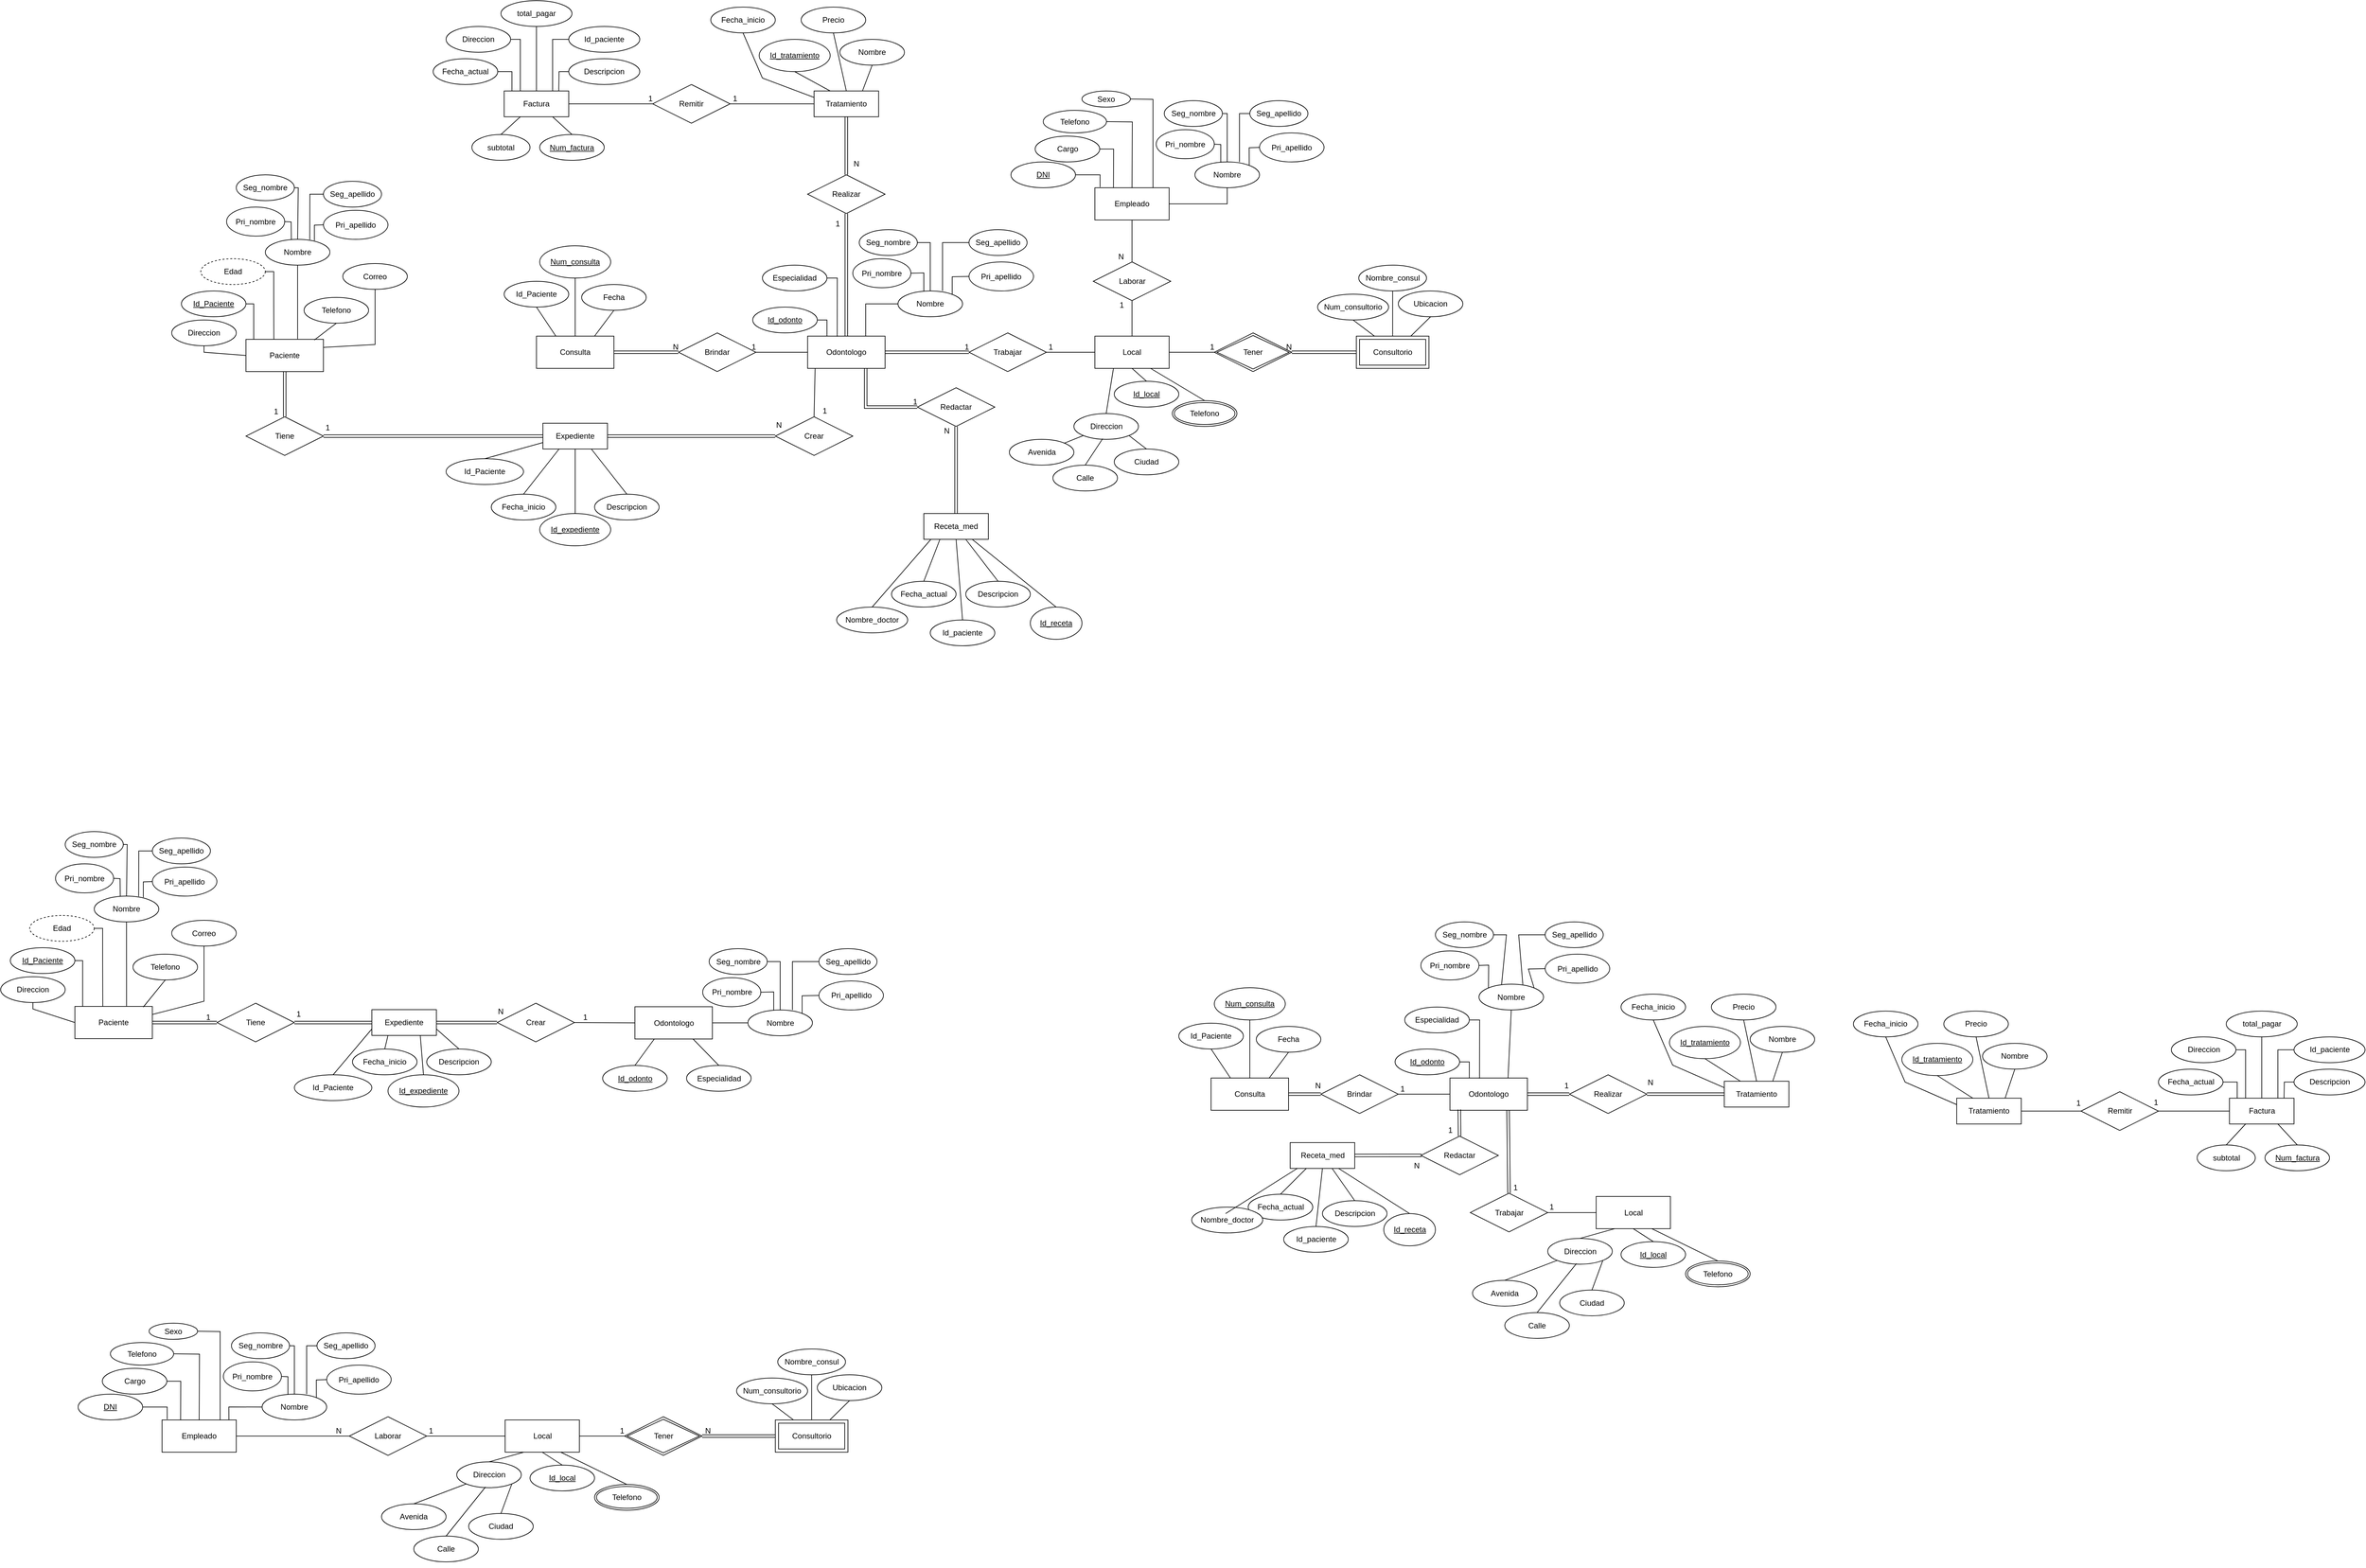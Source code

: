 <mxfile version="14.8.0" type="github">
  <diagram id="h45ioUsLcYEOvyfmPusR" name="Page-1">
    <mxGraphModel dx="4765" dy="2790" grid="1" gridSize="10" guides="1" tooltips="1" connect="1" arrows="1" fold="1" page="1" pageScale="1" pageWidth="1600" pageHeight="1200" math="0" shadow="0">
      <root>
        <mxCell id="0" />
        <mxCell id="1" parent="0" />
        <mxCell id="c5oL4LvPN0ZJ6BUYrRpY-1" value="Paciente" style="whiteSpace=wrap;html=1;align=center;" parent="1" vertex="1">
          <mxGeometry x="480" y="575" width="120" height="50" as="geometry" />
        </mxCell>
        <mxCell id="c5oL4LvPN0ZJ6BUYrRpY-2" value="Consulta" style="whiteSpace=wrap;html=1;align=center;" parent="1" vertex="1">
          <mxGeometry x="930" y="570" width="120" height="50" as="geometry" />
        </mxCell>
        <mxCell id="c5oL4LvPN0ZJ6BUYrRpY-3" value="Odontologo" style="whiteSpace=wrap;html=1;align=center;" parent="1" vertex="1">
          <mxGeometry x="1350" y="570" width="120" height="50" as="geometry" />
        </mxCell>
        <mxCell id="c5oL4LvPN0ZJ6BUYrRpY-4" value="Tratamiento" style="whiteSpace=wrap;html=1;align=center;" parent="1" vertex="1">
          <mxGeometry x="1360" y="190" width="100" height="40" as="geometry" />
        </mxCell>
        <mxCell id="c5oL4LvPN0ZJ6BUYrRpY-5" value="Receta_med" style="whiteSpace=wrap;html=1;align=center;" parent="1" vertex="1">
          <mxGeometry x="1530" y="845" width="100" height="40" as="geometry" />
        </mxCell>
        <mxCell id="c5oL4LvPN0ZJ6BUYrRpY-7" value="Expediente" style="whiteSpace=wrap;html=1;align=center;" parent="1" vertex="1">
          <mxGeometry x="940" y="705" width="100" height="40" as="geometry" />
        </mxCell>
        <mxCell id="c5oL4LvPN0ZJ6BUYrRpY-11" value="Id_Paciente" style="ellipse;whiteSpace=wrap;html=1;align=center;fontStyle=4;" parent="1" vertex="1">
          <mxGeometry x="380" y="500" width="100" height="40" as="geometry" />
        </mxCell>
        <mxCell id="c5oL4LvPN0ZJ6BUYrRpY-13" value="Nombre" style="ellipse;whiteSpace=wrap;html=1;align=center;" parent="1" vertex="1">
          <mxGeometry x="510" y="420" width="100" height="40" as="geometry" />
        </mxCell>
        <mxCell id="c5oL4LvPN0ZJ6BUYrRpY-14" value="Direccion" style="ellipse;whiteSpace=wrap;html=1;align=center;" parent="1" vertex="1">
          <mxGeometry x="365" y="545" width="100" height="40" as="geometry" />
        </mxCell>
        <mxCell id="c5oL4LvPN0ZJ6BUYrRpY-15" value="Telefono" style="ellipse;whiteSpace=wrap;html=1;align=center;" parent="1" vertex="1">
          <mxGeometry x="570" y="510" width="100" height="40" as="geometry" />
        </mxCell>
        <mxCell id="c5oL4LvPN0ZJ6BUYrRpY-16" value="Correo" style="ellipse;whiteSpace=wrap;html=1;align=center;" parent="1" vertex="1">
          <mxGeometry x="630" y="457.5" width="100" height="40" as="geometry" />
        </mxCell>
        <mxCell id="c5oL4LvPN0ZJ6BUYrRpY-17" value="Edad" style="ellipse;whiteSpace=wrap;html=1;align=center;dashed=1;" parent="1" vertex="1">
          <mxGeometry x="410" y="450" width="100" height="40" as="geometry" />
        </mxCell>
        <mxCell id="c5oL4LvPN0ZJ6BUYrRpY-19" value="" style="endArrow=none;html=1;rounded=0;exitX=1;exitY=0.5;exitDx=0;exitDy=0;entryX=0.36;entryY=-0.004;entryDx=0;entryDy=0;entryPerimeter=0;" parent="1" source="c5oL4LvPN0ZJ6BUYrRpY-17" target="c5oL4LvPN0ZJ6BUYrRpY-1" edge="1">
          <mxGeometry relative="1" as="geometry">
            <mxPoint x="520" y="530" as="sourcePoint" />
            <mxPoint x="680" y="530" as="targetPoint" />
            <Array as="points">
              <mxPoint x="523" y="470" />
              <mxPoint x="523" y="520" />
            </Array>
          </mxGeometry>
        </mxCell>
        <mxCell id="c5oL4LvPN0ZJ6BUYrRpY-20" value="" style="endArrow=none;html=1;rounded=0;exitX=0.667;exitY=-0.012;exitDx=0;exitDy=0;entryX=0.5;entryY=1;entryDx=0;entryDy=0;exitPerimeter=0;" parent="1" source="c5oL4LvPN0ZJ6BUYrRpY-1" target="c5oL4LvPN0ZJ6BUYrRpY-13" edge="1">
          <mxGeometry relative="1" as="geometry">
            <mxPoint x="630" y="590" as="sourcePoint" />
            <mxPoint x="790" y="590" as="targetPoint" />
          </mxGeometry>
        </mxCell>
        <mxCell id="c5oL4LvPN0ZJ6BUYrRpY-21" value="" style="endArrow=none;html=1;rounded=0;exitX=0.883;exitY=0.02;exitDx=0;exitDy=0;entryX=0.5;entryY=1;entryDx=0;entryDy=0;exitPerimeter=0;" parent="1" source="c5oL4LvPN0ZJ6BUYrRpY-1" target="c5oL4LvPN0ZJ6BUYrRpY-15" edge="1">
          <mxGeometry relative="1" as="geometry">
            <mxPoint x="670" y="620" as="sourcePoint" />
            <mxPoint x="830" y="620" as="targetPoint" />
          </mxGeometry>
        </mxCell>
        <mxCell id="c5oL4LvPN0ZJ6BUYrRpY-22" value="" style="endArrow=none;html=1;rounded=0;exitX=1;exitY=0.25;exitDx=0;exitDy=0;entryX=0.5;entryY=1;entryDx=0;entryDy=0;" parent="1" source="c5oL4LvPN0ZJ6BUYrRpY-1" target="c5oL4LvPN0ZJ6BUYrRpY-16" edge="1">
          <mxGeometry relative="1" as="geometry">
            <mxPoint x="690" y="640" as="sourcePoint" />
            <mxPoint x="850" y="640" as="targetPoint" />
            <Array as="points">
              <mxPoint x="680" y="583" />
            </Array>
          </mxGeometry>
        </mxCell>
        <mxCell id="c5oL4LvPN0ZJ6BUYrRpY-23" value="" style="endArrow=none;html=1;rounded=0;exitX=1;exitY=0.5;exitDx=0;exitDy=0;entryX=0.1;entryY=0;entryDx=0;entryDy=0;entryPerimeter=0;" parent="1" source="c5oL4LvPN0ZJ6BUYrRpY-11" target="c5oL4LvPN0ZJ6BUYrRpY-1" edge="1">
          <mxGeometry relative="1" as="geometry">
            <mxPoint x="450" y="680" as="sourcePoint" />
            <mxPoint x="610" y="680" as="targetPoint" />
            <Array as="points">
              <mxPoint x="492" y="520" />
            </Array>
          </mxGeometry>
        </mxCell>
        <mxCell id="c5oL4LvPN0ZJ6BUYrRpY-24" value="" style="endArrow=none;html=1;rounded=0;exitX=0.5;exitY=1;exitDx=0;exitDy=0;entryX=0;entryY=0.5;entryDx=0;entryDy=0;" parent="1" source="c5oL4LvPN0ZJ6BUYrRpY-14" target="c5oL4LvPN0ZJ6BUYrRpY-1" edge="1">
          <mxGeometry relative="1" as="geometry">
            <mxPoint x="450" y="660" as="sourcePoint" />
            <mxPoint x="610" y="660" as="targetPoint" />
            <Array as="points">
              <mxPoint x="415" y="595" />
            </Array>
          </mxGeometry>
        </mxCell>
        <mxCell id="c5oL4LvPN0ZJ6BUYrRpY-26" value="Num_consulta" style="ellipse;whiteSpace=wrap;html=1;align=center;fontStyle=4;" parent="1" vertex="1">
          <mxGeometry x="935" y="430" width="110" height="50" as="geometry" />
        </mxCell>
        <mxCell id="c5oL4LvPN0ZJ6BUYrRpY-28" value="Fecha" style="ellipse;whiteSpace=wrap;html=1;align=center;" parent="1" vertex="1">
          <mxGeometry x="1000" y="490" width="100" height="40" as="geometry" />
        </mxCell>
        <mxCell id="c5oL4LvPN0ZJ6BUYrRpY-30" value="Pri_nombre" style="ellipse;whiteSpace=wrap;html=1;align=center;" parent="1" vertex="1">
          <mxGeometry x="450" y="370" width="90" height="45" as="geometry" />
        </mxCell>
        <mxCell id="c5oL4LvPN0ZJ6BUYrRpY-32" value="Seg_nombre" style="ellipse;whiteSpace=wrap;html=1;align=center;" parent="1" vertex="1">
          <mxGeometry x="465" y="320" width="90" height="40" as="geometry" />
        </mxCell>
        <mxCell id="c5oL4LvPN0ZJ6BUYrRpY-33" value="Pri_apellido" style="ellipse;whiteSpace=wrap;html=1;align=center;" parent="1" vertex="1">
          <mxGeometry x="600" y="375" width="100" height="45" as="geometry" />
        </mxCell>
        <mxCell id="c5oL4LvPN0ZJ6BUYrRpY-34" value="Seg_apellido" style="ellipse;whiteSpace=wrap;html=1;align=center;" parent="1" vertex="1">
          <mxGeometry x="600" y="330" width="90" height="40" as="geometry" />
        </mxCell>
        <mxCell id="c5oL4LvPN0ZJ6BUYrRpY-35" value="" style="endArrow=none;html=1;rounded=0;exitX=1;exitY=0.5;exitDx=0;exitDy=0;entryX=0.403;entryY=0.008;entryDx=0;entryDy=0;entryPerimeter=0;" parent="1" source="c5oL4LvPN0ZJ6BUYrRpY-30" target="c5oL4LvPN0ZJ6BUYrRpY-13" edge="1">
          <mxGeometry relative="1" as="geometry">
            <mxPoint x="580" y="400" as="sourcePoint" />
            <mxPoint x="740" y="400" as="targetPoint" />
            <Array as="points">
              <mxPoint x="550" y="393" />
            </Array>
          </mxGeometry>
        </mxCell>
        <mxCell id="c5oL4LvPN0ZJ6BUYrRpY-37" value="" style="endArrow=none;html=1;rounded=0;exitX=1;exitY=0.5;exitDx=0;exitDy=0;entryX=0.5;entryY=0;entryDx=0;entryDy=0;" parent="1" source="c5oL4LvPN0ZJ6BUYrRpY-32" target="c5oL4LvPN0ZJ6BUYrRpY-13" edge="1">
          <mxGeometry relative="1" as="geometry">
            <mxPoint x="670" y="320" as="sourcePoint" />
            <mxPoint x="830" y="320" as="targetPoint" />
            <Array as="points">
              <mxPoint x="561" y="340" />
            </Array>
          </mxGeometry>
        </mxCell>
        <mxCell id="c5oL4LvPN0ZJ6BUYrRpY-38" value="" style="endArrow=none;html=1;rounded=0;exitX=0.688;exitY=0.013;exitDx=0;exitDy=0;exitPerimeter=0;entryX=0;entryY=0.5;entryDx=0;entryDy=0;" parent="1" source="c5oL4LvPN0ZJ6BUYrRpY-13" target="c5oL4LvPN0ZJ6BUYrRpY-34" edge="1">
          <mxGeometry relative="1" as="geometry">
            <mxPoint x="600" y="310" as="sourcePoint" />
            <mxPoint x="760" y="310" as="targetPoint" />
            <Array as="points">
              <mxPoint x="579" y="350" />
            </Array>
          </mxGeometry>
        </mxCell>
        <mxCell id="c5oL4LvPN0ZJ6BUYrRpY-39" value="" style="endArrow=none;html=1;rounded=0;entryX=0;entryY=0.5;entryDx=0;entryDy=0;exitX=0.76;exitY=0.049;exitDx=0;exitDy=0;exitPerimeter=0;" parent="1" source="c5oL4LvPN0ZJ6BUYrRpY-13" target="c5oL4LvPN0ZJ6BUYrRpY-33" edge="1">
          <mxGeometry relative="1" as="geometry">
            <mxPoint x="605" y="426" as="sourcePoint" />
            <mxPoint x="800" y="320" as="targetPoint" />
            <Array as="points">
              <mxPoint x="586" y="398" />
            </Array>
          </mxGeometry>
        </mxCell>
        <mxCell id="c5oL4LvPN0ZJ6BUYrRpY-40" value="" style="endArrow=none;html=1;rounded=0;exitX=0.5;exitY=1;exitDx=0;exitDy=0;entryX=0.5;entryY=0;entryDx=0;entryDy=0;" parent="1" source="c5oL4LvPN0ZJ6BUYrRpY-26" target="c5oL4LvPN0ZJ6BUYrRpY-2" edge="1">
          <mxGeometry relative="1" as="geometry">
            <mxPoint x="1070" y="580" as="sourcePoint" />
            <mxPoint x="1230" y="580" as="targetPoint" />
          </mxGeometry>
        </mxCell>
        <mxCell id="c5oL4LvPN0ZJ6BUYrRpY-41" value="" style="endArrow=none;html=1;rounded=0;exitX=0.75;exitY=0;exitDx=0;exitDy=0;entryX=0.5;entryY=1;entryDx=0;entryDy=0;" parent="1" source="c5oL4LvPN0ZJ6BUYrRpY-2" target="c5oL4LvPN0ZJ6BUYrRpY-28" edge="1">
          <mxGeometry relative="1" as="geometry">
            <mxPoint x="1050" y="440" as="sourcePoint" />
            <mxPoint x="1210" y="440" as="targetPoint" />
          </mxGeometry>
        </mxCell>
        <mxCell id="c5oL4LvPN0ZJ6BUYrRpY-56" value="" style="endArrow=none;html=1;rounded=0;exitX=0.75;exitY=0;exitDx=0;exitDy=0;entryX=0;entryY=0.5;entryDx=0;entryDy=0;" parent="1" source="c5oL4LvPN0ZJ6BUYrRpY-3" target="c5oL4LvPN0ZJ6BUYrRpY-155" edge="1">
          <mxGeometry relative="1" as="geometry">
            <mxPoint x="1520" y="560" as="sourcePoint" />
            <mxPoint x="1510" y="550" as="targetPoint" />
            <Array as="points">
              <mxPoint x="1440" y="520" />
            </Array>
          </mxGeometry>
        </mxCell>
        <mxCell id="c5oL4LvPN0ZJ6BUYrRpY-58" value="" style="endArrow=none;html=1;rounded=0;exitX=1;exitY=0.5;exitDx=0;exitDy=0;entryX=0.25;entryY=0;entryDx=0;entryDy=0;" parent="1" source="C20tuR46ZFIST6imAg5p-44" target="c5oL4LvPN0ZJ6BUYrRpY-3" edge="1">
          <mxGeometry relative="1" as="geometry">
            <mxPoint x="1365" y="540" as="sourcePoint" />
            <mxPoint x="1680" y="530" as="targetPoint" />
            <Array as="points">
              <mxPoint x="1380" y="545" />
            </Array>
          </mxGeometry>
        </mxCell>
        <mxCell id="c5oL4LvPN0ZJ6BUYrRpY-60" value="Especialidad" style="ellipse;whiteSpace=wrap;html=1;align=center;" parent="1" vertex="1">
          <mxGeometry x="1280" y="460" width="100" height="40" as="geometry" />
        </mxCell>
        <mxCell id="c5oL4LvPN0ZJ6BUYrRpY-61" value="" style="endArrow=none;html=1;rounded=0;entryX=1;entryY=0.5;entryDx=0;entryDy=0;exitX=0.382;exitY=0.015;exitDx=0;exitDy=0;exitPerimeter=0;" parent="1" source="c5oL4LvPN0ZJ6BUYrRpY-3" target="c5oL4LvPN0ZJ6BUYrRpY-60" edge="1">
          <mxGeometry relative="1" as="geometry">
            <mxPoint x="1450" y="620" as="sourcePoint" />
            <mxPoint x="1370" y="410" as="targetPoint" />
            <Array as="points">
              <mxPoint x="1396" y="480" />
            </Array>
          </mxGeometry>
        </mxCell>
        <mxCell id="c5oL4LvPN0ZJ6BUYrRpY-65" value="Brindar" style="shape=rhombus;perimeter=rhombusPerimeter;whiteSpace=wrap;html=1;align=center;" parent="1" vertex="1">
          <mxGeometry x="1150" y="565" width="120" height="60" as="geometry" />
        </mxCell>
        <mxCell id="c5oL4LvPN0ZJ6BUYrRpY-66" value="" style="shape=link;html=1;rounded=0;exitX=1;exitY=0.5;exitDx=0;exitDy=0;entryX=0;entryY=0.5;entryDx=0;entryDy=0;" parent="1" source="c5oL4LvPN0ZJ6BUYrRpY-2" target="c5oL4LvPN0ZJ6BUYrRpY-65" edge="1">
          <mxGeometry relative="1" as="geometry">
            <mxPoint x="1100" y="540" as="sourcePoint" />
            <mxPoint x="1260" y="540" as="targetPoint" />
          </mxGeometry>
        </mxCell>
        <mxCell id="c5oL4LvPN0ZJ6BUYrRpY-67" value="N" style="resizable=0;html=1;align=right;verticalAlign=bottom;" parent="c5oL4LvPN0ZJ6BUYrRpY-66" connectable="0" vertex="1">
          <mxGeometry x="1" relative="1" as="geometry" />
        </mxCell>
        <mxCell id="c5oL4LvPN0ZJ6BUYrRpY-69" value="" style="endArrow=none;html=1;rounded=0;entryX=1;entryY=0.5;entryDx=0;entryDy=0;exitX=0;exitY=0.5;exitDx=0;exitDy=0;" parent="1" source="c5oL4LvPN0ZJ6BUYrRpY-3" target="c5oL4LvPN0ZJ6BUYrRpY-65" edge="1">
          <mxGeometry relative="1" as="geometry">
            <mxPoint x="1100" y="450" as="sourcePoint" />
            <mxPoint x="1260" y="450" as="targetPoint" />
          </mxGeometry>
        </mxCell>
        <mxCell id="c5oL4LvPN0ZJ6BUYrRpY-70" value="1" style="resizable=0;html=1;align=right;verticalAlign=bottom;" parent="c5oL4LvPN0ZJ6BUYrRpY-69" connectable="0" vertex="1">
          <mxGeometry x="1" relative="1" as="geometry" />
        </mxCell>
        <mxCell id="c5oL4LvPN0ZJ6BUYrRpY-72" value="Realizar" style="shape=rhombus;perimeter=rhombusPerimeter;whiteSpace=wrap;html=1;align=center;" parent="1" vertex="1">
          <mxGeometry x="1350" y="320" width="120" height="60" as="geometry" />
        </mxCell>
        <mxCell id="c5oL4LvPN0ZJ6BUYrRpY-74" value="Id_tratamiento" style="ellipse;whiteSpace=wrap;html=1;align=center;fontStyle=4;" parent="1" vertex="1">
          <mxGeometry x="1275" y="110" width="110" height="50" as="geometry" />
        </mxCell>
        <mxCell id="c5oL4LvPN0ZJ6BUYrRpY-75" value="Nombre" style="ellipse;whiteSpace=wrap;html=1;align=center;" parent="1" vertex="1">
          <mxGeometry x="1400" y="110" width="100" height="40" as="geometry" />
        </mxCell>
        <mxCell id="c5oL4LvPN0ZJ6BUYrRpY-76" value="Precio" style="ellipse;whiteSpace=wrap;html=1;align=center;" parent="1" vertex="1">
          <mxGeometry x="1340" y="60" width="100" height="40" as="geometry" />
        </mxCell>
        <mxCell id="c5oL4LvPN0ZJ6BUYrRpY-77" value="" style="endArrow=none;html=1;rounded=0;exitX=0.25;exitY=0;exitDx=0;exitDy=0;entryX=0.5;entryY=1;entryDx=0;entryDy=0;" parent="1" source="c5oL4LvPN0ZJ6BUYrRpY-4" target="c5oL4LvPN0ZJ6BUYrRpY-74" edge="1">
          <mxGeometry relative="1" as="geometry">
            <mxPoint x="1540" y="40" as="sourcePoint" />
            <mxPoint x="1700" y="40" as="targetPoint" />
          </mxGeometry>
        </mxCell>
        <mxCell id="c5oL4LvPN0ZJ6BUYrRpY-78" value="" style="endArrow=none;html=1;rounded=0;exitX=0.5;exitY=0;exitDx=0;exitDy=0;entryX=0.5;entryY=1;entryDx=0;entryDy=0;" parent="1" source="c5oL4LvPN0ZJ6BUYrRpY-4" target="c5oL4LvPN0ZJ6BUYrRpY-76" edge="1">
          <mxGeometry relative="1" as="geometry">
            <mxPoint x="1560" y="20" as="sourcePoint" />
            <mxPoint x="1720" y="20" as="targetPoint" />
          </mxGeometry>
        </mxCell>
        <mxCell id="c5oL4LvPN0ZJ6BUYrRpY-79" value="" style="endArrow=none;html=1;rounded=0;exitX=0.75;exitY=0;exitDx=0;exitDy=0;entryX=0.5;entryY=1;entryDx=0;entryDy=0;" parent="1" source="c5oL4LvPN0ZJ6BUYrRpY-4" target="c5oL4LvPN0ZJ6BUYrRpY-75" edge="1">
          <mxGeometry relative="1" as="geometry">
            <mxPoint x="1570" y="60" as="sourcePoint" />
            <mxPoint x="1730" y="60" as="targetPoint" />
          </mxGeometry>
        </mxCell>
        <mxCell id="c5oL4LvPN0ZJ6BUYrRpY-85" value="" style="shape=link;html=1;rounded=0;entryX=0.5;entryY=1;entryDx=0;entryDy=0;exitX=0.5;exitY=0;exitDx=0;exitDy=0;" parent="1" source="c5oL4LvPN0ZJ6BUYrRpY-72" target="c5oL4LvPN0ZJ6BUYrRpY-4" edge="1">
          <mxGeometry relative="1" as="geometry">
            <mxPoint x="1550" y="210" as="sourcePoint" />
            <mxPoint x="1650" y="270" as="targetPoint" />
          </mxGeometry>
        </mxCell>
        <mxCell id="c5oL4LvPN0ZJ6BUYrRpY-86" value="N" style="resizable=0;html=1;align=right;verticalAlign=bottom;" parent="c5oL4LvPN0ZJ6BUYrRpY-85" connectable="0" vertex="1">
          <mxGeometry x="1" relative="1" as="geometry">
            <mxPoint x="20" y="81" as="offset" />
          </mxGeometry>
        </mxCell>
        <mxCell id="c5oL4LvPN0ZJ6BUYrRpY-89" value="Id_expediente" style="ellipse;whiteSpace=wrap;html=1;align=center;fontStyle=4;" parent="1" vertex="1">
          <mxGeometry x="935" y="845" width="110" height="50" as="geometry" />
        </mxCell>
        <mxCell id="c5oL4LvPN0ZJ6BUYrRpY-90" value="Fecha_inicio" style="ellipse;whiteSpace=wrap;html=1;align=center;" parent="1" vertex="1">
          <mxGeometry x="860" y="815" width="100" height="40" as="geometry" />
        </mxCell>
        <mxCell id="c5oL4LvPN0ZJ6BUYrRpY-91" value="&lt;div&gt;Descripcion&lt;/div&gt;" style="ellipse;whiteSpace=wrap;html=1;align=center;" parent="1" vertex="1">
          <mxGeometry x="1020" y="815" width="100" height="40" as="geometry" />
        </mxCell>
        <mxCell id="c5oL4LvPN0ZJ6BUYrRpY-93" value="Fecha_inicio" style="ellipse;whiteSpace=wrap;html=1;align=center;" parent="1" vertex="1">
          <mxGeometry x="1200" y="60" width="100" height="40" as="geometry" />
        </mxCell>
        <mxCell id="c5oL4LvPN0ZJ6BUYrRpY-95" value="" style="endArrow=none;html=1;rounded=0;exitX=0.5;exitY=1;exitDx=0;exitDy=0;entryX=0;entryY=0.25;entryDx=0;entryDy=0;" parent="1" source="c5oL4LvPN0ZJ6BUYrRpY-93" target="c5oL4LvPN0ZJ6BUYrRpY-4" edge="1">
          <mxGeometry relative="1" as="geometry">
            <mxPoint x="1150" y="120" as="sourcePoint" />
            <mxPoint x="1280" y="210" as="targetPoint" />
            <Array as="points">
              <mxPoint x="1280" y="170" />
            </Array>
          </mxGeometry>
        </mxCell>
        <mxCell id="c5oL4LvPN0ZJ6BUYrRpY-97" value="" style="endArrow=none;html=1;rounded=0;exitX=0.5;exitY=0;exitDx=0;exitDy=0;entryX=0.75;entryY=1;entryDx=0;entryDy=0;" parent="1" source="c5oL4LvPN0ZJ6BUYrRpY-91" target="c5oL4LvPN0ZJ6BUYrRpY-7" edge="1">
          <mxGeometry relative="1" as="geometry">
            <mxPoint x="830" y="735" as="sourcePoint" />
            <mxPoint x="990" y="735" as="targetPoint" />
          </mxGeometry>
        </mxCell>
        <mxCell id="c5oL4LvPN0ZJ6BUYrRpY-98" value="" style="endArrow=none;html=1;rounded=0;exitX=0.5;exitY=0;exitDx=0;exitDy=0;entryX=0.5;entryY=1;entryDx=0;entryDy=0;" parent="1" source="c5oL4LvPN0ZJ6BUYrRpY-89" target="c5oL4LvPN0ZJ6BUYrRpY-7" edge="1">
          <mxGeometry relative="1" as="geometry">
            <mxPoint x="840" y="745" as="sourcePoint" />
            <mxPoint x="1000" y="745" as="targetPoint" />
          </mxGeometry>
        </mxCell>
        <mxCell id="c5oL4LvPN0ZJ6BUYrRpY-99" value="" style="endArrow=none;html=1;rounded=0;exitX=0.5;exitY=0;exitDx=0;exitDy=0;entryX=0.25;entryY=1;entryDx=0;entryDy=0;" parent="1" source="c5oL4LvPN0ZJ6BUYrRpY-90" target="c5oL4LvPN0ZJ6BUYrRpY-7" edge="1">
          <mxGeometry relative="1" as="geometry">
            <mxPoint x="850" y="755" as="sourcePoint" />
            <mxPoint x="1010" y="755" as="targetPoint" />
          </mxGeometry>
        </mxCell>
        <mxCell id="c5oL4LvPN0ZJ6BUYrRpY-102" value="Crear" style="shape=rhombus;perimeter=rhombusPerimeter;whiteSpace=wrap;html=1;align=center;" parent="1" vertex="1">
          <mxGeometry x="1300" y="695" width="120" height="60" as="geometry" />
        </mxCell>
        <mxCell id="c5oL4LvPN0ZJ6BUYrRpY-105" value="" style="shape=link;html=1;rounded=0;exitX=1;exitY=0.5;exitDx=0;exitDy=0;entryX=0;entryY=0.5;entryDx=0;entryDy=0;" parent="1" source="c5oL4LvPN0ZJ6BUYrRpY-7" target="c5oL4LvPN0ZJ6BUYrRpY-102" edge="1">
          <mxGeometry relative="1" as="geometry">
            <mxPoint x="1040" y="774.5" as="sourcePoint" />
            <mxPoint x="1130" y="725" as="targetPoint" />
          </mxGeometry>
        </mxCell>
        <mxCell id="c5oL4LvPN0ZJ6BUYrRpY-106" value="N" style="resizable=0;html=1;align=right;verticalAlign=bottom;" parent="c5oL4LvPN0ZJ6BUYrRpY-105" connectable="0" vertex="1">
          <mxGeometry x="1" relative="1" as="geometry">
            <mxPoint x="10" y="-9" as="offset" />
          </mxGeometry>
        </mxCell>
        <mxCell id="c5oL4LvPN0ZJ6BUYrRpY-110" value="" style="endArrow=none;html=1;rounded=0;exitX=0.097;exitY=0.997;exitDx=0;exitDy=0;entryX=0.5;entryY=0;entryDx=0;entryDy=0;exitPerimeter=0;" parent="1" source="c5oL4LvPN0ZJ6BUYrRpY-3" target="c5oL4LvPN0ZJ6BUYrRpY-102" edge="1">
          <mxGeometry relative="1" as="geometry">
            <mxPoint x="1400" y="625" as="sourcePoint" />
            <mxPoint x="1400" y="795" as="targetPoint" />
          </mxGeometry>
        </mxCell>
        <mxCell id="c5oL4LvPN0ZJ6BUYrRpY-111" value="1" style="resizable=0;html=1;align=right;verticalAlign=bottom;" parent="c5oL4LvPN0ZJ6BUYrRpY-110" connectable="0" vertex="1">
          <mxGeometry x="1" relative="1" as="geometry">
            <mxPoint x="20" as="offset" />
          </mxGeometry>
        </mxCell>
        <mxCell id="c5oL4LvPN0ZJ6BUYrRpY-112" value="Redactar" style="shape=rhombus;perimeter=rhombusPerimeter;whiteSpace=wrap;html=1;align=center;" parent="1" vertex="1">
          <mxGeometry x="1520" y="650" width="120" height="60" as="geometry" />
        </mxCell>
        <mxCell id="c5oL4LvPN0ZJ6BUYrRpY-117" value="&lt;div&gt;Descripcion&lt;/div&gt;" style="ellipse;whiteSpace=wrap;html=1;align=center;" parent="1" vertex="1">
          <mxGeometry x="1595" y="950" width="100" height="40" as="geometry" />
        </mxCell>
        <mxCell id="c5oL4LvPN0ZJ6BUYrRpY-118" value="Id_receta" style="ellipse;whiteSpace=wrap;html=1;align=center;fontStyle=4;" parent="1" vertex="1">
          <mxGeometry x="1695" y="990" width="80" height="50" as="geometry" />
        </mxCell>
        <mxCell id="c5oL4LvPN0ZJ6BUYrRpY-119" value="Fecha_actual" style="ellipse;whiteSpace=wrap;html=1;align=center;" parent="1" vertex="1">
          <mxGeometry x="1480" y="950" width="100" height="40" as="geometry" />
        </mxCell>
        <mxCell id="c5oL4LvPN0ZJ6BUYrRpY-120" value="" style="endArrow=none;html=1;rounded=0;exitX=0.5;exitY=0;exitDx=0;exitDy=0;entryX=0.25;entryY=1;entryDx=0;entryDy=0;" parent="1" source="c5oL4LvPN0ZJ6BUYrRpY-119" target="c5oL4LvPN0ZJ6BUYrRpY-5" edge="1">
          <mxGeometry relative="1" as="geometry">
            <mxPoint x="1570" y="1015" as="sourcePoint" />
            <mxPoint x="1730" y="1015" as="targetPoint" />
          </mxGeometry>
        </mxCell>
        <mxCell id="c5oL4LvPN0ZJ6BUYrRpY-121" value="" style="endArrow=none;html=1;rounded=0;exitX=0.5;exitY=0;exitDx=0;exitDy=0;entryX=0.65;entryY=1;entryDx=0;entryDy=0;entryPerimeter=0;" parent="1" source="c5oL4LvPN0ZJ6BUYrRpY-117" target="c5oL4LvPN0ZJ6BUYrRpY-5" edge="1">
          <mxGeometry relative="1" as="geometry">
            <mxPoint x="1770" y="945" as="sourcePoint" />
            <mxPoint x="1930" y="945" as="targetPoint" />
          </mxGeometry>
        </mxCell>
        <mxCell id="c5oL4LvPN0ZJ6BUYrRpY-122" value="" style="endArrow=none;html=1;rounded=0;exitX=0.5;exitY=0;exitDx=0;exitDy=0;entryX=0.75;entryY=1;entryDx=0;entryDy=0;" parent="1" source="c5oL4LvPN0ZJ6BUYrRpY-118" target="c5oL4LvPN0ZJ6BUYrRpY-5" edge="1">
          <mxGeometry relative="1" as="geometry">
            <mxPoint x="1770" y="945" as="sourcePoint" />
            <mxPoint x="1700" y="895" as="targetPoint" />
          </mxGeometry>
        </mxCell>
        <mxCell id="c5oL4LvPN0ZJ6BUYrRpY-125" value="" style="shape=link;html=1;rounded=0;exitX=0.75;exitY=1;exitDx=0;exitDy=0;entryX=0;entryY=0.5;entryDx=0;entryDy=0;" parent="1" source="c5oL4LvPN0ZJ6BUYrRpY-3" target="c5oL4LvPN0ZJ6BUYrRpY-112" edge="1">
          <mxGeometry relative="1" as="geometry">
            <mxPoint x="1500" y="660" as="sourcePoint" />
            <mxPoint x="1660" y="660" as="targetPoint" />
            <Array as="points">
              <mxPoint x="1440" y="680" />
              <mxPoint x="1480" y="680" />
            </Array>
          </mxGeometry>
        </mxCell>
        <mxCell id="c5oL4LvPN0ZJ6BUYrRpY-126" value="1" style="resizable=0;html=1;align=right;verticalAlign=bottom;" parent="c5oL4LvPN0ZJ6BUYrRpY-125" connectable="0" vertex="1">
          <mxGeometry x="1" relative="1" as="geometry">
            <mxPoint as="offset" />
          </mxGeometry>
        </mxCell>
        <mxCell id="c5oL4LvPN0ZJ6BUYrRpY-127" value="" style="shape=link;html=1;rounded=0;exitX=0.5;exitY=0;exitDx=0;exitDy=0;entryX=0.5;entryY=1;entryDx=0;entryDy=0;" parent="1" source="c5oL4LvPN0ZJ6BUYrRpY-5" target="c5oL4LvPN0ZJ6BUYrRpY-112" edge="1">
          <mxGeometry relative="1" as="geometry">
            <mxPoint x="1659.5" y="730" as="sourcePoint" />
            <mxPoint x="1660" y="650" as="targetPoint" />
          </mxGeometry>
        </mxCell>
        <mxCell id="c5oL4LvPN0ZJ6BUYrRpY-128" value="N" style="resizable=0;html=1;align=right;verticalAlign=bottom;" parent="c5oL4LvPN0ZJ6BUYrRpY-127" connectable="0" vertex="1">
          <mxGeometry x="1" relative="1" as="geometry">
            <mxPoint x="-10" y="15" as="offset" />
          </mxGeometry>
        </mxCell>
        <mxCell id="c5oL4LvPN0ZJ6BUYrRpY-132" value="Local" style="whiteSpace=wrap;html=1;align=center;" parent="1" vertex="1">
          <mxGeometry x="1795" y="570" width="115" height="50" as="geometry" />
        </mxCell>
        <mxCell id="c5oL4LvPN0ZJ6BUYrRpY-155" value="Nombre" style="ellipse;whiteSpace=wrap;html=1;align=center;" parent="1" vertex="1">
          <mxGeometry x="1490" y="500" width="100" height="40" as="geometry" />
        </mxCell>
        <mxCell id="c5oL4LvPN0ZJ6BUYrRpY-156" value="Pri_nombre" style="ellipse;whiteSpace=wrap;html=1;align=center;" parent="1" vertex="1">
          <mxGeometry x="1420" y="450" width="90" height="45" as="geometry" />
        </mxCell>
        <mxCell id="c5oL4LvPN0ZJ6BUYrRpY-157" value="Seg_nombre" style="ellipse;whiteSpace=wrap;html=1;align=center;" parent="1" vertex="1">
          <mxGeometry x="1430" y="405" width="90" height="40" as="geometry" />
        </mxCell>
        <mxCell id="c5oL4LvPN0ZJ6BUYrRpY-158" value="Pri_apellido" style="ellipse;whiteSpace=wrap;html=1;align=center;" parent="1" vertex="1">
          <mxGeometry x="1600" y="455" width="100" height="45" as="geometry" />
        </mxCell>
        <mxCell id="c5oL4LvPN0ZJ6BUYrRpY-159" value="Seg_apellido" style="ellipse;whiteSpace=wrap;html=1;align=center;" parent="1" vertex="1">
          <mxGeometry x="1600" y="405" width="90" height="40" as="geometry" />
        </mxCell>
        <mxCell id="c5oL4LvPN0ZJ6BUYrRpY-160" value="" style="endArrow=none;html=1;rounded=0;entryX=0.4;entryY=0.025;entryDx=0;entryDy=0;exitX=1;exitY=0.5;exitDx=0;exitDy=0;entryPerimeter=0;" parent="1" source="c5oL4LvPN0ZJ6BUYrRpY-156" target="c5oL4LvPN0ZJ6BUYrRpY-155" edge="1">
          <mxGeometry relative="1" as="geometry">
            <mxPoint x="1465" y="470" as="sourcePoint" />
            <mxPoint x="1720" y="480" as="targetPoint" />
            <Array as="points">
              <mxPoint x="1530" y="472" />
            </Array>
          </mxGeometry>
        </mxCell>
        <mxCell id="c5oL4LvPN0ZJ6BUYrRpY-161" value="" style="endArrow=none;html=1;rounded=0;exitX=1;exitY=0.5;exitDx=0;exitDy=0;" parent="1" source="c5oL4LvPN0ZJ6BUYrRpY-157" edge="1">
          <mxGeometry relative="1" as="geometry">
            <mxPoint x="1650" y="400" as="sourcePoint" />
            <mxPoint x="1540" y="500" as="targetPoint" />
            <Array as="points">
              <mxPoint x="1540" y="425" />
            </Array>
          </mxGeometry>
        </mxCell>
        <mxCell id="c5oL4LvPN0ZJ6BUYrRpY-162" value="" style="endArrow=none;html=1;rounded=0;entryX=0;entryY=0.5;entryDx=0;entryDy=0;" parent="1" target="c5oL4LvPN0ZJ6BUYrRpY-159" edge="1">
          <mxGeometry relative="1" as="geometry">
            <mxPoint x="1559" y="500" as="sourcePoint" />
            <mxPoint x="1740" y="390" as="targetPoint" />
            <Array as="points">
              <mxPoint x="1559" y="425" />
            </Array>
          </mxGeometry>
        </mxCell>
        <mxCell id="c5oL4LvPN0ZJ6BUYrRpY-163" value="" style="endArrow=none;html=1;rounded=0;entryX=0;entryY=0.5;entryDx=0;entryDy=0;" parent="1" target="c5oL4LvPN0ZJ6BUYrRpY-158" edge="1">
          <mxGeometry relative="1" as="geometry">
            <mxPoint x="1574" y="506" as="sourcePoint" />
            <mxPoint x="1780" y="400" as="targetPoint" />
            <Array as="points">
              <mxPoint x="1574" y="478" />
            </Array>
          </mxGeometry>
        </mxCell>
        <mxCell id="c5oL4LvPN0ZJ6BUYrRpY-166" value="Ubicacion" style="ellipse;whiteSpace=wrap;html=1;align=center;" parent="1" vertex="1">
          <mxGeometry x="2265" y="500" width="100" height="40" as="geometry" />
        </mxCell>
        <mxCell id="c5oL4LvPN0ZJ6BUYrRpY-167" value="" style="endArrow=none;html=1;rounded=0;exitX=0.25;exitY=0;exitDx=0;exitDy=0;entryX=0.5;entryY=1;entryDx=0;entryDy=0;" parent="1" source="gAhAFcS4roipnsWjAGSf-48" target="gAhAFcS4roipnsWjAGSf-51" edge="1">
          <mxGeometry relative="1" as="geometry">
            <mxPoint x="2228.75" y="570" as="sourcePoint" />
            <mxPoint x="2202.5" y="515" as="targetPoint" />
          </mxGeometry>
        </mxCell>
        <mxCell id="c5oL4LvPN0ZJ6BUYrRpY-168" value="" style="endArrow=none;html=1;rounded=0;exitX=0.75;exitY=0;exitDx=0;exitDy=0;entryX=0.5;entryY=1;entryDx=0;entryDy=0;" parent="1" source="gAhAFcS4roipnsWjAGSf-48" target="c5oL4LvPN0ZJ6BUYrRpY-166" edge="1">
          <mxGeometry relative="1" as="geometry">
            <mxPoint x="2286.25" y="570" as="sourcePoint" />
            <mxPoint x="2452" y="555" as="targetPoint" />
          </mxGeometry>
        </mxCell>
        <mxCell id="c5oL4LvPN0ZJ6BUYrRpY-174" value="Tener" style="shape=rhombus;double=1;perimeter=rhombusPerimeter;whiteSpace=wrap;html=1;align=center;" parent="1" vertex="1">
          <mxGeometry x="1980.0" y="565" width="120" height="60" as="geometry" />
        </mxCell>
        <mxCell id="apYtN_W4GIf0oa3-Sgf_-1" value="Id_Paciente" style="ellipse;whiteSpace=wrap;html=1;align=center;" parent="1" vertex="1">
          <mxGeometry x="790" y="760" width="120" height="40" as="geometry" />
        </mxCell>
        <mxCell id="apYtN_W4GIf0oa3-Sgf_-2" value="Tiene" style="shape=rhombus;perimeter=rhombusPerimeter;whiteSpace=wrap;html=1;align=center;" parent="1" vertex="1">
          <mxGeometry x="480" y="695" width="120" height="60" as="geometry" />
        </mxCell>
        <mxCell id="apYtN_W4GIf0oa3-Sgf_-3" value="" style="shape=link;html=1;rounded=0;entryX=0.5;entryY=0;entryDx=0;entryDy=0;exitX=0.5;exitY=1;exitDx=0;exitDy=0;" parent="1" source="c5oL4LvPN0ZJ6BUYrRpY-1" target="apYtN_W4GIf0oa3-Sgf_-2" edge="1">
          <mxGeometry relative="1" as="geometry">
            <mxPoint x="600" y="700" as="sourcePoint" />
            <mxPoint x="760" y="700" as="targetPoint" />
          </mxGeometry>
        </mxCell>
        <mxCell id="apYtN_W4GIf0oa3-Sgf_-4" value="1" style="resizable=0;html=1;align=right;verticalAlign=bottom;" parent="apYtN_W4GIf0oa3-Sgf_-3" connectable="0" vertex="1">
          <mxGeometry x="1" relative="1" as="geometry">
            <mxPoint x="-10" as="offset" />
          </mxGeometry>
        </mxCell>
        <mxCell id="apYtN_W4GIf0oa3-Sgf_-5" value="" style="shape=link;html=1;rounded=0;entryX=1;entryY=0.5;entryDx=0;entryDy=0;exitX=0;exitY=0.5;exitDx=0;exitDy=0;" parent="1" source="c5oL4LvPN0ZJ6BUYrRpY-7" target="apYtN_W4GIf0oa3-Sgf_-2" edge="1">
          <mxGeometry relative="1" as="geometry">
            <mxPoint x="550" y="630" as="sourcePoint" />
            <mxPoint x="550" y="705" as="targetPoint" />
          </mxGeometry>
        </mxCell>
        <mxCell id="apYtN_W4GIf0oa3-Sgf_-6" value="1" style="resizable=0;html=1;align=right;verticalAlign=bottom;" parent="apYtN_W4GIf0oa3-Sgf_-5" connectable="0" vertex="1">
          <mxGeometry x="1" relative="1" as="geometry">
            <mxPoint x="10" y="-5" as="offset" />
          </mxGeometry>
        </mxCell>
        <mxCell id="apYtN_W4GIf0oa3-Sgf_-9" value="" style="endArrow=none;html=1;rounded=0;exitX=0.5;exitY=0;exitDx=0;exitDy=0;entryX=0;entryY=0.75;entryDx=0;entryDy=0;" parent="1" source="apYtN_W4GIf0oa3-Sgf_-1" target="c5oL4LvPN0ZJ6BUYrRpY-7" edge="1">
          <mxGeometry relative="1" as="geometry">
            <mxPoint x="840" y="670" as="sourcePoint" />
            <mxPoint x="1000" y="670" as="targetPoint" />
          </mxGeometry>
        </mxCell>
        <mxCell id="apYtN_W4GIf0oa3-Sgf_-12" value="Nombre_doctor" style="ellipse;whiteSpace=wrap;html=1;align=center;" parent="1" vertex="1">
          <mxGeometry x="1395" y="990" width="110" height="40" as="geometry" />
        </mxCell>
        <mxCell id="apYtN_W4GIf0oa3-Sgf_-13" value="" style="endArrow=none;html=1;rounded=0;exitX=0.5;exitY=0;exitDx=0;exitDy=0;entryX=0.11;entryY=1;entryDx=0;entryDy=0;entryPerimeter=0;" parent="1" source="apYtN_W4GIf0oa3-Sgf_-12" target="c5oL4LvPN0ZJ6BUYrRpY-5" edge="1">
          <mxGeometry relative="1" as="geometry">
            <mxPoint x="1740" y="805" as="sourcePoint" />
            <mxPoint x="1900" y="805" as="targetPoint" />
          </mxGeometry>
        </mxCell>
        <mxCell id="C20tuR46ZFIST6imAg5p-1" value="Empleado" style="whiteSpace=wrap;html=1;align=center;" parent="1" vertex="1">
          <mxGeometry x="1795" y="340" width="115" height="50" as="geometry" />
        </mxCell>
        <mxCell id="C20tuR46ZFIST6imAg5p-2" value="" style="endArrow=none;html=1;rounded=0;entryX=0;entryY=0.5;entryDx=0;entryDy=0;exitX=1;exitY=0.5;exitDx=0;exitDy=0;" parent="1" source="c5oL4LvPN0ZJ6BUYrRpY-132" target="c5oL4LvPN0ZJ6BUYrRpY-174" edge="1">
          <mxGeometry relative="1" as="geometry">
            <mxPoint x="1890" y="690" as="sourcePoint" />
            <mxPoint x="2050" y="690" as="targetPoint" />
          </mxGeometry>
        </mxCell>
        <mxCell id="C20tuR46ZFIST6imAg5p-3" value="1" style="resizable=0;html=1;align=right;verticalAlign=bottom;" parent="C20tuR46ZFIST6imAg5p-2" connectable="0" vertex="1">
          <mxGeometry x="1" relative="1" as="geometry" />
        </mxCell>
        <mxCell id="C20tuR46ZFIST6imAg5p-4" value="Trabajar" style="shape=rhombus;perimeter=rhombusPerimeter;whiteSpace=wrap;html=1;align=center;" parent="1" vertex="1">
          <mxGeometry x="1600" y="565" width="120" height="60" as="geometry" />
        </mxCell>
        <mxCell id="C20tuR46ZFIST6imAg5p-7" value="" style="endArrow=none;html=1;rounded=0;entryX=1;entryY=0.5;entryDx=0;entryDy=0;exitX=0;exitY=0.5;exitDx=0;exitDy=0;" parent="1" source="c5oL4LvPN0ZJ6BUYrRpY-132" target="C20tuR46ZFIST6imAg5p-4" edge="1">
          <mxGeometry relative="1" as="geometry">
            <mxPoint x="1680" y="650" as="sourcePoint" />
            <mxPoint x="1840" y="650" as="targetPoint" />
          </mxGeometry>
        </mxCell>
        <mxCell id="C20tuR46ZFIST6imAg5p-8" value="1" style="resizable=0;html=1;align=right;verticalAlign=bottom;" parent="C20tuR46ZFIST6imAg5p-7" connectable="0" vertex="1">
          <mxGeometry x="1" relative="1" as="geometry">
            <mxPoint x="10" as="offset" />
          </mxGeometry>
        </mxCell>
        <mxCell id="C20tuR46ZFIST6imAg5p-11" value="Laborar" style="shape=rhombus;perimeter=rhombusPerimeter;whiteSpace=wrap;html=1;align=center;" parent="1" vertex="1">
          <mxGeometry x="1792.5" y="455" width="120" height="60" as="geometry" />
        </mxCell>
        <mxCell id="C20tuR46ZFIST6imAg5p-12" value="" style="endArrow=none;html=1;rounded=0;entryX=0.5;entryY=1;entryDx=0;entryDy=0;exitX=0.5;exitY=0;exitDx=0;exitDy=0;" parent="1" source="c5oL4LvPN0ZJ6BUYrRpY-132" target="C20tuR46ZFIST6imAg5p-11" edge="1">
          <mxGeometry relative="1" as="geometry">
            <mxPoint x="1720" y="710" as="sourcePoint" />
            <mxPoint x="1880" y="710" as="targetPoint" />
          </mxGeometry>
        </mxCell>
        <mxCell id="C20tuR46ZFIST6imAg5p-13" value="1" style="resizable=0;html=1;align=right;verticalAlign=bottom;" parent="C20tuR46ZFIST6imAg5p-12" connectable="0" vertex="1">
          <mxGeometry x="1" relative="1" as="geometry">
            <mxPoint x="-12" y="15" as="offset" />
          </mxGeometry>
        </mxCell>
        <mxCell id="C20tuR46ZFIST6imAg5p-14" value="" style="endArrow=none;html=1;rounded=0;entryX=0.5;entryY=0;entryDx=0;entryDy=0;exitX=0.5;exitY=1;exitDx=0;exitDy=0;" parent="1" source="C20tuR46ZFIST6imAg5p-1" target="C20tuR46ZFIST6imAg5p-11" edge="1">
          <mxGeometry relative="1" as="geometry">
            <mxPoint x="1960" y="445" as="sourcePoint" />
            <mxPoint x="1960" y="390" as="targetPoint" />
          </mxGeometry>
        </mxCell>
        <mxCell id="C20tuR46ZFIST6imAg5p-15" value="N" style="resizable=0;html=1;align=right;verticalAlign=bottom;" parent="C20tuR46ZFIST6imAg5p-14" connectable="0" vertex="1">
          <mxGeometry x="1" relative="1" as="geometry">
            <mxPoint x="-12" as="offset" />
          </mxGeometry>
        </mxCell>
        <mxCell id="C20tuR46ZFIST6imAg5p-16" value="Direccion" style="ellipse;whiteSpace=wrap;html=1;align=center;" parent="1" vertex="1">
          <mxGeometry x="1762.5" y="690" width="100" height="40" as="geometry" />
        </mxCell>
        <mxCell id="C20tuR46ZFIST6imAg5p-17" value="Id_local" style="ellipse;whiteSpace=wrap;html=1;align=center;fontStyle=4;" parent="1" vertex="1">
          <mxGeometry x="1825" y="640" width="100" height="40" as="geometry" />
        </mxCell>
        <mxCell id="C20tuR46ZFIST6imAg5p-19" value="" style="endArrow=none;html=1;rounded=0;exitX=0.5;exitY=0;exitDx=0;exitDy=0;entryX=0.25;entryY=1;entryDx=0;entryDy=0;" parent="1" source="C20tuR46ZFIST6imAg5p-16" target="c5oL4LvPN0ZJ6BUYrRpY-132" edge="1">
          <mxGeometry relative="1" as="geometry">
            <mxPoint x="1720" y="520" as="sourcePoint" />
            <mxPoint x="1880" y="520" as="targetPoint" />
          </mxGeometry>
        </mxCell>
        <mxCell id="C20tuR46ZFIST6imAg5p-20" value="" style="endArrow=none;html=1;rounded=0;exitX=0.5;exitY=0;exitDx=0;exitDy=0;entryX=0.5;entryY=1;entryDx=0;entryDy=0;" parent="1" source="C20tuR46ZFIST6imAg5p-17" target="c5oL4LvPN0ZJ6BUYrRpY-132" edge="1">
          <mxGeometry relative="1" as="geometry">
            <mxPoint x="1940" y="780" as="sourcePoint" />
            <mxPoint x="2100" y="780" as="targetPoint" />
          </mxGeometry>
        </mxCell>
        <mxCell id="C20tuR46ZFIST6imAg5p-21" value="" style="endArrow=none;html=1;rounded=0;exitX=0.75;exitY=1;exitDx=0;exitDy=0;entryX=0.5;entryY=0;entryDx=0;entryDy=0;" parent="1" source="c5oL4LvPN0ZJ6BUYrRpY-132" target="C20tuR46ZFIST6imAg5p-22" edge="1">
          <mxGeometry relative="1" as="geometry">
            <mxPoint x="1980.0" y="750" as="sourcePoint" />
            <mxPoint x="1910" y="650" as="targetPoint" />
          </mxGeometry>
        </mxCell>
        <mxCell id="C20tuR46ZFIST6imAg5p-22" value="Telefono" style="ellipse;shape=doubleEllipse;margin=3;whiteSpace=wrap;html=1;align=center;" parent="1" vertex="1">
          <mxGeometry x="1915" y="670" width="100" height="40" as="geometry" />
        </mxCell>
        <mxCell id="C20tuR46ZFIST6imAg5p-26" value="Nombre" style="ellipse;whiteSpace=wrap;html=1;align=center;" parent="1" vertex="1">
          <mxGeometry x="1950" y="300" width="100" height="40" as="geometry" />
        </mxCell>
        <mxCell id="C20tuR46ZFIST6imAg5p-27" value="Pri_nombre" style="ellipse;whiteSpace=wrap;html=1;align=center;" parent="1" vertex="1">
          <mxGeometry x="1890" y="250" width="90" height="45" as="geometry" />
        </mxCell>
        <mxCell id="C20tuR46ZFIST6imAg5p-28" value="Seg_nombre" style="ellipse;whiteSpace=wrap;html=1;align=center;" parent="1" vertex="1">
          <mxGeometry x="1902.5" y="205" width="90" height="40" as="geometry" />
        </mxCell>
        <mxCell id="C20tuR46ZFIST6imAg5p-29" value="Pri_apellido" style="ellipse;whiteSpace=wrap;html=1;align=center;" parent="1" vertex="1">
          <mxGeometry x="2050" y="255" width="100" height="45" as="geometry" />
        </mxCell>
        <mxCell id="C20tuR46ZFIST6imAg5p-30" value="Seg_apellido" style="ellipse;whiteSpace=wrap;html=1;align=center;" parent="1" vertex="1">
          <mxGeometry x="2035" y="205" width="90" height="40" as="geometry" />
        </mxCell>
        <mxCell id="C20tuR46ZFIST6imAg5p-31" value="" style="endArrow=none;html=1;rounded=0;entryX=0.4;entryY=0.025;entryDx=0;entryDy=0;exitX=1;exitY=0.5;exitDx=0;exitDy=0;entryPerimeter=0;" parent="1" source="C20tuR46ZFIST6imAg5p-27" target="C20tuR46ZFIST6imAg5p-26" edge="1">
          <mxGeometry relative="1" as="geometry">
            <mxPoint x="1925" y="225" as="sourcePoint" />
            <mxPoint x="2180" y="235" as="targetPoint" />
            <Array as="points">
              <mxPoint x="1990.0" y="273" />
            </Array>
          </mxGeometry>
        </mxCell>
        <mxCell id="C20tuR46ZFIST6imAg5p-32" value="" style="endArrow=none;html=1;rounded=0;exitX=1;exitY=0.5;exitDx=0;exitDy=0;entryX=0.5;entryY=0;entryDx=0;entryDy=0;" parent="1" source="C20tuR46ZFIST6imAg5p-28" target="C20tuR46ZFIST6imAg5p-26" edge="1">
          <mxGeometry relative="1" as="geometry">
            <mxPoint x="2110" y="155" as="sourcePoint" />
            <mxPoint x="2000.0" y="255" as="targetPoint" />
            <Array as="points">
              <mxPoint x="2000.0" y="225" />
            </Array>
          </mxGeometry>
        </mxCell>
        <mxCell id="C20tuR46ZFIST6imAg5p-33" value="" style="endArrow=none;html=1;rounded=0;entryX=0;entryY=0.5;entryDx=0;entryDy=0;" parent="1" target="C20tuR46ZFIST6imAg5p-30" edge="1">
          <mxGeometry relative="1" as="geometry">
            <mxPoint x="2019" y="300" as="sourcePoint" />
            <mxPoint x="2200" y="145" as="targetPoint" />
            <Array as="points">
              <mxPoint x="2019" y="225" />
            </Array>
          </mxGeometry>
        </mxCell>
        <mxCell id="C20tuR46ZFIST6imAg5p-34" value="" style="endArrow=none;html=1;rounded=0;entryX=0;entryY=0.5;entryDx=0;entryDy=0;exitX=0.841;exitY=0.125;exitDx=0;exitDy=0;exitPerimeter=0;" parent="1" source="C20tuR46ZFIST6imAg5p-26" target="C20tuR46ZFIST6imAg5p-29" edge="1">
          <mxGeometry relative="1" as="geometry">
            <mxPoint x="2034" y="261" as="sourcePoint" />
            <mxPoint x="2240" y="155" as="targetPoint" />
            <Array as="points">
              <mxPoint x="2034" y="278" />
            </Array>
          </mxGeometry>
        </mxCell>
        <mxCell id="C20tuR46ZFIST6imAg5p-35" value="" style="endArrow=none;html=1;rounded=0;exitX=1;exitY=0.5;exitDx=0;exitDy=0;entryX=0.5;entryY=1;entryDx=0;entryDy=0;" parent="1" source="C20tuR46ZFIST6imAg5p-1" target="C20tuR46ZFIST6imAg5p-26" edge="1">
          <mxGeometry relative="1" as="geometry">
            <mxPoint x="2105" y="350" as="sourcePoint" />
            <mxPoint x="2265" y="350" as="targetPoint" />
            <Array as="points">
              <mxPoint x="2000.0" y="365" />
            </Array>
          </mxGeometry>
        </mxCell>
        <mxCell id="C20tuR46ZFIST6imAg5p-36" value="Cargo" style="ellipse;whiteSpace=wrap;html=1;align=center;" parent="1" vertex="1">
          <mxGeometry x="1702.5" y="260" width="100" height="40" as="geometry" />
        </mxCell>
        <mxCell id="C20tuR46ZFIST6imAg5p-38" value="" style="endArrow=none;html=1;rounded=0;entryX=0.07;entryY=-0.02;entryDx=0;entryDy=0;exitX=1;exitY=0.5;exitDx=0;exitDy=0;entryPerimeter=0;" parent="1" source="C20tuR46ZFIST6imAg5p-42" target="C20tuR46ZFIST6imAg5p-1" edge="1">
          <mxGeometry relative="1" as="geometry">
            <mxPoint x="1710" y="320" as="sourcePoint" />
            <mxPoint x="1775" y="330" as="targetPoint" />
            <Array as="points">
              <mxPoint x="1803" y="320" />
            </Array>
          </mxGeometry>
        </mxCell>
        <mxCell id="C20tuR46ZFIST6imAg5p-41" value="" style="endArrow=none;html=1;rounded=0;entryX=0.25;entryY=0;entryDx=0;entryDy=0;exitX=1;exitY=0.5;exitDx=0;exitDy=0;" parent="1" source="C20tuR46ZFIST6imAg5p-36" target="C20tuR46ZFIST6imAg5p-1" edge="1">
          <mxGeometry relative="1" as="geometry">
            <mxPoint x="1595" y="390" as="sourcePoint" />
            <mxPoint x="1755" y="390" as="targetPoint" />
            <Array as="points">
              <mxPoint x="1824" y="280" />
            </Array>
          </mxGeometry>
        </mxCell>
        <mxCell id="C20tuR46ZFIST6imAg5p-42" value="DNI" style="ellipse;whiteSpace=wrap;html=1;align=center;fontStyle=4;" parent="1" vertex="1">
          <mxGeometry x="1665" y="300" width="100" height="40" as="geometry" />
        </mxCell>
        <mxCell id="C20tuR46ZFIST6imAg5p-44" value="Id_odonto" style="ellipse;whiteSpace=wrap;html=1;align=center;fontStyle=4;" parent="1" vertex="1">
          <mxGeometry x="1265" y="525" width="100" height="40" as="geometry" />
        </mxCell>
        <mxCell id="C20tuR46ZFIST6imAg5p-48" value="Telefono" style="ellipse;whiteSpace=wrap;html=1;align=center;" parent="1" vertex="1">
          <mxGeometry x="1715" y="220" width="98" height="35" as="geometry" />
        </mxCell>
        <mxCell id="C20tuR46ZFIST6imAg5p-49" value="Sexo" style="ellipse;whiteSpace=wrap;html=1;align=center;" parent="1" vertex="1">
          <mxGeometry x="1775" y="190" width="75" height="25" as="geometry" />
        </mxCell>
        <mxCell id="C20tuR46ZFIST6imAg5p-50" value="" style="endArrow=none;html=1;rounded=0;exitX=1;exitY=0.5;exitDx=0;exitDy=0;entryX=0.5;entryY=0;entryDx=0;entryDy=0;" parent="1" source="C20tuR46ZFIST6imAg5p-48" target="C20tuR46ZFIST6imAg5p-1" edge="1">
          <mxGeometry relative="1" as="geometry">
            <mxPoint x="1835" y="240" as="sourcePoint" />
            <mxPoint x="1855" y="330" as="targetPoint" />
            <Array as="points">
              <mxPoint x="1853" y="238" />
            </Array>
          </mxGeometry>
        </mxCell>
        <mxCell id="C20tuR46ZFIST6imAg5p-51" value="" style="endArrow=none;html=1;rounded=0;exitX=1;exitY=0.5;exitDx=0;exitDy=0;" parent="1" source="C20tuR46ZFIST6imAg5p-49" edge="1">
          <mxGeometry relative="1" as="geometry">
            <mxPoint x="1845" y="190" as="sourcePoint" />
            <mxPoint x="1885" y="340" as="targetPoint" />
            <Array as="points">
              <mxPoint x="1885" y="203" />
            </Array>
          </mxGeometry>
        </mxCell>
        <mxCell id="gAhAFcS4roipnsWjAGSf-1" value="Id_Paciente" style="ellipse;whiteSpace=wrap;html=1;align=center;" parent="1" vertex="1">
          <mxGeometry x="880" y="485" width="100" height="40" as="geometry" />
        </mxCell>
        <mxCell id="gAhAFcS4roipnsWjAGSf-2" value="" style="endArrow=none;html=1;rounded=0;exitX=0.5;exitY=1;exitDx=0;exitDy=0;entryX=0.25;entryY=0;entryDx=0;entryDy=0;" parent="1" source="gAhAFcS4roipnsWjAGSf-1" target="c5oL4LvPN0ZJ6BUYrRpY-2" edge="1">
          <mxGeometry relative="1" as="geometry">
            <mxPoint x="810" y="410" as="sourcePoint" />
            <mxPoint x="970" y="410" as="targetPoint" />
          </mxGeometry>
        </mxCell>
        <mxCell id="gAhAFcS4roipnsWjAGSf-24" value="Factura" style="whiteSpace=wrap;html=1;align=center;" parent="1" vertex="1">
          <mxGeometry x="880" y="190" width="100" height="40" as="geometry" />
        </mxCell>
        <mxCell id="gAhAFcS4roipnsWjAGSf-25" value="Num_factura" style="ellipse;whiteSpace=wrap;html=1;align=center;fontStyle=4;" parent="1" vertex="1">
          <mxGeometry x="935" y="257.5" width="100" height="40" as="geometry" />
        </mxCell>
        <mxCell id="gAhAFcS4roipnsWjAGSf-26" value="Fecha_actual" style="ellipse;whiteSpace=wrap;html=1;align=center;" parent="1" vertex="1">
          <mxGeometry x="770" y="140" width="100" height="40" as="geometry" />
        </mxCell>
        <mxCell id="gAhAFcS4roipnsWjAGSf-27" value="Direccion" style="ellipse;whiteSpace=wrap;html=1;align=center;" parent="1" vertex="1">
          <mxGeometry x="790" y="90" width="100" height="40" as="geometry" />
        </mxCell>
        <mxCell id="gAhAFcS4roipnsWjAGSf-28" value="Id_paciente" style="ellipse;whiteSpace=wrap;html=1;align=center;" parent="1" vertex="1">
          <mxGeometry x="980" y="90" width="110" height="40" as="geometry" />
        </mxCell>
        <mxCell id="gAhAFcS4roipnsWjAGSf-29" value="total_pagar" style="ellipse;whiteSpace=wrap;html=1;align=center;" parent="1" vertex="1">
          <mxGeometry x="875" y="50" width="110" height="40" as="geometry" />
        </mxCell>
        <mxCell id="gAhAFcS4roipnsWjAGSf-30" value="Descripcion" style="ellipse;whiteSpace=wrap;html=1;align=center;" parent="1" vertex="1">
          <mxGeometry x="980" y="140" width="110" height="40" as="geometry" />
        </mxCell>
        <mxCell id="gAhAFcS4roipnsWjAGSf-31" value="subtotal" style="ellipse;whiteSpace=wrap;html=1;align=center;" parent="1" vertex="1">
          <mxGeometry x="830" y="257.5" width="90" height="40" as="geometry" />
        </mxCell>
        <mxCell id="gAhAFcS4roipnsWjAGSf-33" value="" style="endArrow=none;html=1;rounded=0;entryX=0.5;entryY=1;entryDx=0;entryDy=0;exitX=0.5;exitY=0;exitDx=0;exitDy=0;" parent="1" source="gAhAFcS4roipnsWjAGSf-24" target="gAhAFcS4roipnsWjAGSf-29" edge="1">
          <mxGeometry relative="1" as="geometry">
            <mxPoint x="930" y="180" as="sourcePoint" />
            <mxPoint x="1100" y="130" as="targetPoint" />
          </mxGeometry>
        </mxCell>
        <mxCell id="gAhAFcS4roipnsWjAGSf-34" value="" style="endArrow=none;html=1;rounded=0;exitX=0.75;exitY=0;exitDx=0;exitDy=0;entryX=0;entryY=0.5;entryDx=0;entryDy=0;" parent="1" source="gAhAFcS4roipnsWjAGSf-24" target="gAhAFcS4roipnsWjAGSf-28" edge="1">
          <mxGeometry relative="1" as="geometry">
            <mxPoint x="1080" y="70" as="sourcePoint" />
            <mxPoint x="1240" y="70" as="targetPoint" />
            <Array as="points">
              <mxPoint x="955" y="110" />
            </Array>
          </mxGeometry>
        </mxCell>
        <mxCell id="gAhAFcS4roipnsWjAGSf-36" value="" style="endArrow=none;html=1;rounded=0;exitX=0.845;exitY=-0.004;exitDx=0;exitDy=0;exitPerimeter=0;entryX=0;entryY=0.5;entryDx=0;entryDy=0;" parent="1" source="gAhAFcS4roipnsWjAGSf-24" target="gAhAFcS4roipnsWjAGSf-30" edge="1">
          <mxGeometry relative="1" as="geometry">
            <mxPoint x="1040" y="250" as="sourcePoint" />
            <mxPoint x="1200" y="250" as="targetPoint" />
            <Array as="points">
              <mxPoint x="965" y="160" />
            </Array>
          </mxGeometry>
        </mxCell>
        <mxCell id="gAhAFcS4roipnsWjAGSf-37" value="" style="endArrow=none;html=1;rounded=0;exitX=0.25;exitY=1;exitDx=0;exitDy=0;entryX=0.5;entryY=0;entryDx=0;entryDy=0;" parent="1" source="gAhAFcS4roipnsWjAGSf-24" target="gAhAFcS4roipnsWjAGSf-31" edge="1">
          <mxGeometry relative="1" as="geometry">
            <mxPoint x="915" y="240" as="sourcePoint" />
            <mxPoint x="865" y="300" as="targetPoint" />
            <Array as="points" />
          </mxGeometry>
        </mxCell>
        <mxCell id="gAhAFcS4roipnsWjAGSf-38" value="" style="endArrow=none;html=1;rounded=0;exitX=0.75;exitY=1;exitDx=0;exitDy=0;entryX=0.5;entryY=0;entryDx=0;entryDy=0;" parent="1" source="gAhAFcS4roipnsWjAGSf-24" target="gAhAFcS4roipnsWjAGSf-25" edge="1">
          <mxGeometry relative="1" as="geometry">
            <mxPoint x="940" y="240" as="sourcePoint" />
            <mxPoint x="955" y="310" as="targetPoint" />
            <Array as="points" />
          </mxGeometry>
        </mxCell>
        <mxCell id="gAhAFcS4roipnsWjAGSf-39" value="" style="endArrow=none;html=1;rounded=0;exitX=0.12;exitY=-0.004;exitDx=0;exitDy=0;entryX=1;entryY=0.5;entryDx=0;entryDy=0;exitPerimeter=0;" parent="1" source="gAhAFcS4roipnsWjAGSf-24" target="gAhAFcS4roipnsWjAGSf-26" edge="1">
          <mxGeometry relative="1" as="geometry">
            <mxPoint x="940" y="200" as="sourcePoint" />
            <mxPoint x="940" y="75" as="targetPoint" />
            <Array as="points">
              <mxPoint x="892" y="160" />
            </Array>
          </mxGeometry>
        </mxCell>
        <mxCell id="gAhAFcS4roipnsWjAGSf-40" value="" style="endArrow=none;html=1;rounded=0;exitX=0.25;exitY=0;exitDx=0;exitDy=0;entryX=1;entryY=0.5;entryDx=0;entryDy=0;" parent="1" source="gAhAFcS4roipnsWjAGSf-24" target="gAhAFcS4roipnsWjAGSf-27" edge="1">
          <mxGeometry relative="1" as="geometry">
            <mxPoint x="950" y="210" as="sourcePoint" />
            <mxPoint x="950" y="85" as="targetPoint" />
            <Array as="points">
              <mxPoint x="905" y="110" />
            </Array>
          </mxGeometry>
        </mxCell>
        <mxCell id="gAhAFcS4roipnsWjAGSf-41" value="Remitir" style="shape=rhombus;perimeter=rhombusPerimeter;whiteSpace=wrap;html=1;align=center;" parent="1" vertex="1">
          <mxGeometry x="1110" y="180" width="120" height="60" as="geometry" />
        </mxCell>
        <mxCell id="gAhAFcS4roipnsWjAGSf-42" value="" style="endArrow=none;html=1;rounded=0;entryX=0;entryY=0.5;entryDx=0;entryDy=0;exitX=1;exitY=0.5;exitDx=0;exitDy=0;" parent="1" source="gAhAFcS4roipnsWjAGSf-24" target="gAhAFcS4roipnsWjAGSf-41" edge="1">
          <mxGeometry relative="1" as="geometry">
            <mxPoint x="1130" y="310" as="sourcePoint" />
            <mxPoint x="1290" y="310" as="targetPoint" />
          </mxGeometry>
        </mxCell>
        <mxCell id="gAhAFcS4roipnsWjAGSf-43" value="1" style="resizable=0;html=1;align=right;verticalAlign=bottom;" parent="gAhAFcS4roipnsWjAGSf-42" connectable="0" vertex="1">
          <mxGeometry x="1" relative="1" as="geometry" />
        </mxCell>
        <mxCell id="gAhAFcS4roipnsWjAGSf-44" value="" style="endArrow=none;html=1;rounded=0;entryX=1;entryY=0.5;entryDx=0;entryDy=0;exitX=0;exitY=0.5;exitDx=0;exitDy=0;" parent="1" source="c5oL4LvPN0ZJ6BUYrRpY-4" target="gAhAFcS4roipnsWjAGSf-41" edge="1">
          <mxGeometry relative="1" as="geometry">
            <mxPoint x="1050" y="309.41" as="sourcePoint" />
            <mxPoint x="1180" y="309.41" as="targetPoint" />
          </mxGeometry>
        </mxCell>
        <mxCell id="gAhAFcS4roipnsWjAGSf-45" value="1" style="resizable=0;html=1;align=right;verticalAlign=bottom;" parent="gAhAFcS4roipnsWjAGSf-44" connectable="0" vertex="1">
          <mxGeometry x="1" relative="1" as="geometry">
            <mxPoint x="11" as="offset" />
          </mxGeometry>
        </mxCell>
        <mxCell id="gAhAFcS4roipnsWjAGSf-48" value="Consultorio" style="shape=ext;margin=3;double=1;whiteSpace=wrap;html=1;align=center;" parent="1" vertex="1">
          <mxGeometry x="2200" y="570" width="112.5" height="50" as="geometry" />
        </mxCell>
        <mxCell id="gAhAFcS4roipnsWjAGSf-49" value="" style="shape=link;html=1;rounded=0;exitX=0;exitY=0.5;exitDx=0;exitDy=0;entryX=1;entryY=0.5;entryDx=0;entryDy=0;" parent="1" source="gAhAFcS4roipnsWjAGSf-48" target="c5oL4LvPN0ZJ6BUYrRpY-174" edge="1">
          <mxGeometry relative="1" as="geometry">
            <mxPoint x="2200" y="595" as="sourcePoint" />
            <mxPoint x="2090" y="650" as="targetPoint" />
          </mxGeometry>
        </mxCell>
        <mxCell id="gAhAFcS4roipnsWjAGSf-50" value="N" style="resizable=0;html=1;align=right;verticalAlign=bottom;" parent="gAhAFcS4roipnsWjAGSf-49" connectable="0" vertex="1">
          <mxGeometry x="1" relative="1" as="geometry" />
        </mxCell>
        <mxCell id="gAhAFcS4roipnsWjAGSf-51" value="Num_consultorio" style="ellipse;whiteSpace=wrap;html=1;align=center;" parent="1" vertex="1">
          <mxGeometry x="2140" y="505" width="110" height="40" as="geometry" />
        </mxCell>
        <mxCell id="gAhAFcS4roipnsWjAGSf-53" value="" style="shape=link;html=1;rounded=0;entryX=0.5;entryY=1;entryDx=0;entryDy=0;exitX=0.5;exitY=0;exitDx=0;exitDy=0;" parent="1" source="c5oL4LvPN0ZJ6BUYrRpY-3" target="c5oL4LvPN0ZJ6BUYrRpY-72" edge="1">
          <mxGeometry relative="1" as="geometry">
            <mxPoint x="1160" y="390" as="sourcePoint" />
            <mxPoint x="1320" y="390" as="targetPoint" />
          </mxGeometry>
        </mxCell>
        <mxCell id="gAhAFcS4roipnsWjAGSf-54" value="1" style="resizable=0;html=1;align=right;verticalAlign=bottom;" parent="gAhAFcS4roipnsWjAGSf-53" connectable="0" vertex="1">
          <mxGeometry x="1" relative="1" as="geometry">
            <mxPoint x="-10" y="24" as="offset" />
          </mxGeometry>
        </mxCell>
        <mxCell id="gAhAFcS4roipnsWjAGSf-55" value="" style="shape=link;html=1;rounded=0;exitX=1;exitY=0.5;exitDx=0;exitDy=0;entryX=0;entryY=0.5;entryDx=0;entryDy=0;" parent="1" source="c5oL4LvPN0ZJ6BUYrRpY-3" target="C20tuR46ZFIST6imAg5p-4" edge="1">
          <mxGeometry relative="1" as="geometry">
            <mxPoint x="1500" y="640" as="sourcePoint" />
            <mxPoint x="1660" y="640" as="targetPoint" />
          </mxGeometry>
        </mxCell>
        <mxCell id="gAhAFcS4roipnsWjAGSf-56" value="1" style="resizable=0;html=1;align=right;verticalAlign=bottom;" parent="gAhAFcS4roipnsWjAGSf-55" connectable="0" vertex="1">
          <mxGeometry x="1" relative="1" as="geometry" />
        </mxCell>
        <mxCell id="gAhAFcS4roipnsWjAGSf-57" value="Paciente" style="whiteSpace=wrap;html=1;align=center;" parent="1" vertex="1">
          <mxGeometry x="215" y="1609" width="120" height="50" as="geometry" />
        </mxCell>
        <mxCell id="gAhAFcS4roipnsWjAGSf-59" value="Odontologo" style="whiteSpace=wrap;html=1;align=center;" parent="1" vertex="1">
          <mxGeometry x="1082.5" y="1609.5" width="120" height="50" as="geometry" />
        </mxCell>
        <mxCell id="gAhAFcS4roipnsWjAGSf-60" value="Expediente" style="whiteSpace=wrap;html=1;align=center;" parent="1" vertex="1">
          <mxGeometry x="675" y="1614" width="100" height="40" as="geometry" />
        </mxCell>
        <mxCell id="gAhAFcS4roipnsWjAGSf-61" value="Id_Paciente" style="ellipse;whiteSpace=wrap;html=1;align=center;fontStyle=4;" parent="1" vertex="1">
          <mxGeometry x="115" y="1518" width="100" height="40" as="geometry" />
        </mxCell>
        <mxCell id="gAhAFcS4roipnsWjAGSf-62" value="Nombre" style="ellipse;whiteSpace=wrap;html=1;align=center;" parent="1" vertex="1">
          <mxGeometry x="245" y="1438" width="100" height="40" as="geometry" />
        </mxCell>
        <mxCell id="gAhAFcS4roipnsWjAGSf-63" value="Direccion" style="ellipse;whiteSpace=wrap;html=1;align=center;" parent="1" vertex="1">
          <mxGeometry x="100" y="1563" width="100" height="40" as="geometry" />
        </mxCell>
        <mxCell id="gAhAFcS4roipnsWjAGSf-64" value="Telefono" style="ellipse;whiteSpace=wrap;html=1;align=center;" parent="1" vertex="1">
          <mxGeometry x="305" y="1528" width="100" height="40" as="geometry" />
        </mxCell>
        <mxCell id="gAhAFcS4roipnsWjAGSf-65" value="Correo" style="ellipse;whiteSpace=wrap;html=1;align=center;" parent="1" vertex="1">
          <mxGeometry x="365" y="1475.5" width="100" height="40" as="geometry" />
        </mxCell>
        <mxCell id="gAhAFcS4roipnsWjAGSf-66" value="Edad" style="ellipse;whiteSpace=wrap;html=1;align=center;dashed=1;" parent="1" vertex="1">
          <mxGeometry x="145" y="1468" width="100" height="40" as="geometry" />
        </mxCell>
        <mxCell id="gAhAFcS4roipnsWjAGSf-67" value="" style="endArrow=none;html=1;rounded=0;exitX=1;exitY=0.5;exitDx=0;exitDy=0;entryX=0.36;entryY=-0.004;entryDx=0;entryDy=0;entryPerimeter=0;" parent="1" source="gAhAFcS4roipnsWjAGSf-66" target="gAhAFcS4roipnsWjAGSf-57" edge="1">
          <mxGeometry relative="1" as="geometry">
            <mxPoint x="255" y="1548" as="sourcePoint" />
            <mxPoint x="415" y="1548" as="targetPoint" />
            <Array as="points">
              <mxPoint x="258" y="1488" />
              <mxPoint x="258" y="1538" />
            </Array>
          </mxGeometry>
        </mxCell>
        <mxCell id="gAhAFcS4roipnsWjAGSf-68" value="" style="endArrow=none;html=1;rounded=0;exitX=0.667;exitY=-0.012;exitDx=0;exitDy=0;entryX=0.5;entryY=1;entryDx=0;entryDy=0;exitPerimeter=0;" parent="1" source="gAhAFcS4roipnsWjAGSf-57" target="gAhAFcS4roipnsWjAGSf-62" edge="1">
          <mxGeometry relative="1" as="geometry">
            <mxPoint x="365" y="1608" as="sourcePoint" />
            <mxPoint x="525" y="1608" as="targetPoint" />
          </mxGeometry>
        </mxCell>
        <mxCell id="gAhAFcS4roipnsWjAGSf-69" value="" style="endArrow=none;html=1;rounded=0;exitX=0.883;exitY=0.02;exitDx=0;exitDy=0;entryX=0.5;entryY=1;entryDx=0;entryDy=0;exitPerimeter=0;" parent="1" source="gAhAFcS4roipnsWjAGSf-57" target="gAhAFcS4roipnsWjAGSf-64" edge="1">
          <mxGeometry relative="1" as="geometry">
            <mxPoint x="405" y="1638" as="sourcePoint" />
            <mxPoint x="565" y="1638" as="targetPoint" />
          </mxGeometry>
        </mxCell>
        <mxCell id="gAhAFcS4roipnsWjAGSf-70" value="" style="endArrow=none;html=1;rounded=0;exitX=1;exitY=0.25;exitDx=0;exitDy=0;entryX=0.5;entryY=1;entryDx=0;entryDy=0;" parent="1" source="gAhAFcS4roipnsWjAGSf-57" target="gAhAFcS4roipnsWjAGSf-65" edge="1">
          <mxGeometry relative="1" as="geometry">
            <mxPoint x="425" y="1658" as="sourcePoint" />
            <mxPoint x="585" y="1658" as="targetPoint" />
            <Array as="points">
              <mxPoint x="415" y="1601" />
            </Array>
          </mxGeometry>
        </mxCell>
        <mxCell id="gAhAFcS4roipnsWjAGSf-71" value="" style="endArrow=none;html=1;rounded=0;exitX=1;exitY=0.5;exitDx=0;exitDy=0;entryX=0.1;entryY=0;entryDx=0;entryDy=0;entryPerimeter=0;" parent="1" source="gAhAFcS4roipnsWjAGSf-61" target="gAhAFcS4roipnsWjAGSf-57" edge="1">
          <mxGeometry relative="1" as="geometry">
            <mxPoint x="185" y="1698" as="sourcePoint" />
            <mxPoint x="345" y="1698" as="targetPoint" />
            <Array as="points">
              <mxPoint x="227" y="1538" />
            </Array>
          </mxGeometry>
        </mxCell>
        <mxCell id="gAhAFcS4roipnsWjAGSf-72" value="" style="endArrow=none;html=1;rounded=0;exitX=0.5;exitY=1;exitDx=0;exitDy=0;entryX=0;entryY=0.5;entryDx=0;entryDy=0;" parent="1" source="gAhAFcS4roipnsWjAGSf-63" target="gAhAFcS4roipnsWjAGSf-57" edge="1">
          <mxGeometry relative="1" as="geometry">
            <mxPoint x="185" y="1678" as="sourcePoint" />
            <mxPoint x="345" y="1678" as="targetPoint" />
            <Array as="points">
              <mxPoint x="150" y="1613" />
            </Array>
          </mxGeometry>
        </mxCell>
        <mxCell id="gAhAFcS4roipnsWjAGSf-75" value="Pri_nombre" style="ellipse;whiteSpace=wrap;html=1;align=center;" parent="1" vertex="1">
          <mxGeometry x="185" y="1388" width="90" height="45" as="geometry" />
        </mxCell>
        <mxCell id="gAhAFcS4roipnsWjAGSf-76" value="Seg_nombre" style="ellipse;whiteSpace=wrap;html=1;align=center;" parent="1" vertex="1">
          <mxGeometry x="200" y="1338" width="90" height="40" as="geometry" />
        </mxCell>
        <mxCell id="gAhAFcS4roipnsWjAGSf-77" value="Pri_apellido" style="ellipse;whiteSpace=wrap;html=1;align=center;" parent="1" vertex="1">
          <mxGeometry x="335" y="1393" width="100" height="45" as="geometry" />
        </mxCell>
        <mxCell id="gAhAFcS4roipnsWjAGSf-78" value="Seg_apellido" style="ellipse;whiteSpace=wrap;html=1;align=center;" parent="1" vertex="1">
          <mxGeometry x="335" y="1348" width="90" height="40" as="geometry" />
        </mxCell>
        <mxCell id="gAhAFcS4roipnsWjAGSf-79" value="" style="endArrow=none;html=1;rounded=0;exitX=1;exitY=0.5;exitDx=0;exitDy=0;entryX=0.403;entryY=0.008;entryDx=0;entryDy=0;entryPerimeter=0;" parent="1" source="gAhAFcS4roipnsWjAGSf-75" target="gAhAFcS4roipnsWjAGSf-62" edge="1">
          <mxGeometry relative="1" as="geometry">
            <mxPoint x="315" y="1418" as="sourcePoint" />
            <mxPoint x="475" y="1418" as="targetPoint" />
            <Array as="points">
              <mxPoint x="285" y="1411" />
            </Array>
          </mxGeometry>
        </mxCell>
        <mxCell id="gAhAFcS4roipnsWjAGSf-80" value="" style="endArrow=none;html=1;rounded=0;exitX=1;exitY=0.5;exitDx=0;exitDy=0;entryX=0.5;entryY=0;entryDx=0;entryDy=0;" parent="1" source="gAhAFcS4roipnsWjAGSf-76" target="gAhAFcS4roipnsWjAGSf-62" edge="1">
          <mxGeometry relative="1" as="geometry">
            <mxPoint x="405" y="1338" as="sourcePoint" />
            <mxPoint x="565" y="1338" as="targetPoint" />
            <Array as="points">
              <mxPoint x="296" y="1358" />
            </Array>
          </mxGeometry>
        </mxCell>
        <mxCell id="gAhAFcS4roipnsWjAGSf-81" value="" style="endArrow=none;html=1;rounded=0;exitX=0.688;exitY=0.013;exitDx=0;exitDy=0;exitPerimeter=0;entryX=0;entryY=0.5;entryDx=0;entryDy=0;" parent="1" source="gAhAFcS4roipnsWjAGSf-62" target="gAhAFcS4roipnsWjAGSf-78" edge="1">
          <mxGeometry relative="1" as="geometry">
            <mxPoint x="335" y="1328" as="sourcePoint" />
            <mxPoint x="495" y="1328" as="targetPoint" />
            <Array as="points">
              <mxPoint x="314" y="1368" />
            </Array>
          </mxGeometry>
        </mxCell>
        <mxCell id="gAhAFcS4roipnsWjAGSf-82" value="" style="endArrow=none;html=1;rounded=0;entryX=0;entryY=0.5;entryDx=0;entryDy=0;exitX=0.76;exitY=0.049;exitDx=0;exitDy=0;exitPerimeter=0;" parent="1" source="gAhAFcS4roipnsWjAGSf-62" target="gAhAFcS4roipnsWjAGSf-77" edge="1">
          <mxGeometry relative="1" as="geometry">
            <mxPoint x="340" y="1444" as="sourcePoint" />
            <mxPoint x="535" y="1338" as="targetPoint" />
            <Array as="points">
              <mxPoint x="321" y="1416" />
            </Array>
          </mxGeometry>
        </mxCell>
        <mxCell id="gAhAFcS4roipnsWjAGSf-86" value="Especialidad" style="ellipse;whiteSpace=wrap;html=1;align=center;" parent="1" vertex="1">
          <mxGeometry x="1162.5" y="1700.5" width="100" height="40" as="geometry" />
        </mxCell>
        <mxCell id="gAhAFcS4roipnsWjAGSf-95" value="Id_expediente" style="ellipse;whiteSpace=wrap;html=1;align=center;fontStyle=4;" parent="1" vertex="1">
          <mxGeometry x="700" y="1715" width="110" height="50" as="geometry" />
        </mxCell>
        <mxCell id="gAhAFcS4roipnsWjAGSf-96" value="Fecha_inicio" style="ellipse;whiteSpace=wrap;html=1;align=center;" parent="1" vertex="1">
          <mxGeometry x="645" y="1675" width="100" height="40" as="geometry" />
        </mxCell>
        <mxCell id="gAhAFcS4roipnsWjAGSf-97" value="&lt;div&gt;Descripcion&lt;/div&gt;" style="ellipse;whiteSpace=wrap;html=1;align=center;" parent="1" vertex="1">
          <mxGeometry x="760" y="1675" width="100" height="40" as="geometry" />
        </mxCell>
        <mxCell id="gAhAFcS4roipnsWjAGSf-98" value="" style="endArrow=none;html=1;rounded=0;exitX=0.5;exitY=0;exitDx=0;exitDy=0;entryX=1;entryY=0.75;entryDx=0;entryDy=0;" parent="1" source="gAhAFcS4roipnsWjAGSf-97" target="gAhAFcS4roipnsWjAGSf-60" edge="1">
          <mxGeometry relative="1" as="geometry">
            <mxPoint x="590" y="1644" as="sourcePoint" />
            <mxPoint x="750" y="1644" as="targetPoint" />
          </mxGeometry>
        </mxCell>
        <mxCell id="gAhAFcS4roipnsWjAGSf-99" value="" style="endArrow=none;html=1;rounded=0;exitX=0.5;exitY=0;exitDx=0;exitDy=0;entryX=0.75;entryY=1;entryDx=0;entryDy=0;" parent="1" source="gAhAFcS4roipnsWjAGSf-95" target="gAhAFcS4roipnsWjAGSf-60" edge="1">
          <mxGeometry relative="1" as="geometry">
            <mxPoint x="600" y="1654" as="sourcePoint" />
            <mxPoint x="760" y="1654" as="targetPoint" />
          </mxGeometry>
        </mxCell>
        <mxCell id="gAhAFcS4roipnsWjAGSf-100" value="" style="endArrow=none;html=1;rounded=0;exitX=0.5;exitY=0;exitDx=0;exitDy=0;entryX=0.25;entryY=1;entryDx=0;entryDy=0;" parent="1" source="gAhAFcS4roipnsWjAGSf-96" target="gAhAFcS4roipnsWjAGSf-60" edge="1">
          <mxGeometry relative="1" as="geometry">
            <mxPoint x="610" y="1664" as="sourcePoint" />
            <mxPoint x="770" y="1664" as="targetPoint" />
          </mxGeometry>
        </mxCell>
        <mxCell id="gAhAFcS4roipnsWjAGSf-101" value="Crear" style="shape=rhombus;perimeter=rhombusPerimeter;whiteSpace=wrap;html=1;align=center;" parent="1" vertex="1">
          <mxGeometry x="869" y="1604" width="120" height="60" as="geometry" />
        </mxCell>
        <mxCell id="gAhAFcS4roipnsWjAGSf-102" value="" style="shape=link;html=1;rounded=0;exitX=1;exitY=0.5;exitDx=0;exitDy=0;entryX=0;entryY=0.5;entryDx=0;entryDy=0;" parent="1" source="gAhAFcS4roipnsWjAGSf-60" target="gAhAFcS4roipnsWjAGSf-101" edge="1">
          <mxGeometry relative="1" as="geometry">
            <mxPoint x="985" y="1683.5" as="sourcePoint" />
            <mxPoint x="1075" y="1634" as="targetPoint" />
          </mxGeometry>
        </mxCell>
        <mxCell id="gAhAFcS4roipnsWjAGSf-103" value="N" style="resizable=0;html=1;align=right;verticalAlign=bottom;" parent="gAhAFcS4roipnsWjAGSf-102" connectable="0" vertex="1">
          <mxGeometry x="1" relative="1" as="geometry">
            <mxPoint x="10" y="-9" as="offset" />
          </mxGeometry>
        </mxCell>
        <mxCell id="gAhAFcS4roipnsWjAGSf-104" value="" style="endArrow=none;html=1;rounded=0;exitX=0;exitY=0.5;exitDx=0;exitDy=0;entryX=1;entryY=0.5;entryDx=0;entryDy=0;" parent="1" source="gAhAFcS4roipnsWjAGSf-59" target="gAhAFcS4roipnsWjAGSf-101" edge="1">
          <mxGeometry relative="1" as="geometry">
            <mxPoint x="1345" y="1534" as="sourcePoint" />
            <mxPoint x="1345" y="1704" as="targetPoint" />
            <Array as="points" />
          </mxGeometry>
        </mxCell>
        <mxCell id="gAhAFcS4roipnsWjAGSf-105" value="1" style="resizable=0;html=1;align=right;verticalAlign=bottom;" parent="gAhAFcS4roipnsWjAGSf-104" connectable="0" vertex="1">
          <mxGeometry x="1" relative="1" as="geometry">
            <mxPoint x="20" as="offset" />
          </mxGeometry>
        </mxCell>
        <mxCell id="gAhAFcS4roipnsWjAGSf-106" value="Id_Paciente" style="ellipse;whiteSpace=wrap;html=1;align=center;" parent="1" vertex="1">
          <mxGeometry x="555" y="1715" width="120" height="40" as="geometry" />
        </mxCell>
        <mxCell id="gAhAFcS4roipnsWjAGSf-107" value="Tiene" style="shape=rhombus;perimeter=rhombusPerimeter;whiteSpace=wrap;html=1;align=center;" parent="1" vertex="1">
          <mxGeometry x="435" y="1604" width="120" height="60" as="geometry" />
        </mxCell>
        <mxCell id="gAhAFcS4roipnsWjAGSf-108" value="" style="shape=link;html=1;rounded=0;entryX=0;entryY=0.5;entryDx=0;entryDy=0;exitX=1;exitY=0.5;exitDx=0;exitDy=0;" parent="1" source="gAhAFcS4roipnsWjAGSf-57" target="gAhAFcS4roipnsWjAGSf-107" edge="1">
          <mxGeometry relative="1" as="geometry">
            <mxPoint x="605" y="1609" as="sourcePoint" />
            <mxPoint x="495" y="1634" as="targetPoint" />
          </mxGeometry>
        </mxCell>
        <mxCell id="gAhAFcS4roipnsWjAGSf-109" value="1" style="resizable=0;html=1;align=right;verticalAlign=bottom;" parent="gAhAFcS4roipnsWjAGSf-108" connectable="0" vertex="1">
          <mxGeometry x="1" relative="1" as="geometry">
            <mxPoint x="-10" as="offset" />
          </mxGeometry>
        </mxCell>
        <mxCell id="gAhAFcS4roipnsWjAGSf-110" value="" style="shape=link;html=1;rounded=0;entryX=1;entryY=0.5;entryDx=0;entryDy=0;exitX=0;exitY=0.5;exitDx=0;exitDy=0;" parent="1" source="gAhAFcS4roipnsWjAGSf-60" target="gAhAFcS4roipnsWjAGSf-107" edge="1">
          <mxGeometry relative="1" as="geometry">
            <mxPoint x="495" y="1539" as="sourcePoint" />
            <mxPoint x="495" y="1614" as="targetPoint" />
          </mxGeometry>
        </mxCell>
        <mxCell id="gAhAFcS4roipnsWjAGSf-111" value="1" style="resizable=0;html=1;align=right;verticalAlign=bottom;" parent="gAhAFcS4roipnsWjAGSf-110" connectable="0" vertex="1">
          <mxGeometry x="1" relative="1" as="geometry">
            <mxPoint x="10" y="-5" as="offset" />
          </mxGeometry>
        </mxCell>
        <mxCell id="gAhAFcS4roipnsWjAGSf-112" value="" style="endArrow=none;html=1;rounded=0;exitX=0.5;exitY=0;exitDx=0;exitDy=0;entryX=0;entryY=0.75;entryDx=0;entryDy=0;" parent="1" source="gAhAFcS4roipnsWjAGSf-106" target="gAhAFcS4roipnsWjAGSf-60" edge="1">
          <mxGeometry relative="1" as="geometry">
            <mxPoint x="600" y="1579" as="sourcePoint" />
            <mxPoint x="760" y="1579" as="targetPoint" />
          </mxGeometry>
        </mxCell>
        <mxCell id="gAhAFcS4roipnsWjAGSf-113" value="Id_odonto" style="ellipse;whiteSpace=wrap;html=1;align=center;fontStyle=4;" parent="1" vertex="1">
          <mxGeometry x="1032.5" y="1700.5" width="100" height="40" as="geometry" />
        </mxCell>
        <mxCell id="gAhAFcS4roipnsWjAGSf-118" value="Nombre" style="ellipse;whiteSpace=wrap;html=1;align=center;" parent="1" vertex="1">
          <mxGeometry x="1257.5" y="1614.5" width="100" height="40" as="geometry" />
        </mxCell>
        <mxCell id="gAhAFcS4roipnsWjAGSf-119" value="Pri_nombre" style="ellipse;whiteSpace=wrap;html=1;align=center;" parent="1" vertex="1">
          <mxGeometry x="1187.5" y="1564.5" width="90" height="45" as="geometry" />
        </mxCell>
        <mxCell id="gAhAFcS4roipnsWjAGSf-120" value="Seg_nombre" style="ellipse;whiteSpace=wrap;html=1;align=center;" parent="1" vertex="1">
          <mxGeometry x="1197.5" y="1519.5" width="90" height="40" as="geometry" />
        </mxCell>
        <mxCell id="gAhAFcS4roipnsWjAGSf-121" value="Pri_apellido" style="ellipse;whiteSpace=wrap;html=1;align=center;" parent="1" vertex="1">
          <mxGeometry x="1367.5" y="1569.5" width="100" height="45" as="geometry" />
        </mxCell>
        <mxCell id="gAhAFcS4roipnsWjAGSf-122" value="Seg_apellido" style="ellipse;whiteSpace=wrap;html=1;align=center;" parent="1" vertex="1">
          <mxGeometry x="1367.5" y="1519.5" width="90" height="40" as="geometry" />
        </mxCell>
        <mxCell id="gAhAFcS4roipnsWjAGSf-123" value="" style="endArrow=none;html=1;rounded=0;entryX=0.4;entryY=0.025;entryDx=0;entryDy=0;exitX=1;exitY=0.5;exitDx=0;exitDy=0;entryPerimeter=0;" parent="1" source="gAhAFcS4roipnsWjAGSf-119" target="gAhAFcS4roipnsWjAGSf-118" edge="1">
          <mxGeometry relative="1" as="geometry">
            <mxPoint x="1232.5" y="1584.5" as="sourcePoint" />
            <mxPoint x="1487.5" y="1594.5" as="targetPoint" />
            <Array as="points">
              <mxPoint x="1297.5" y="1586.5" />
            </Array>
          </mxGeometry>
        </mxCell>
        <mxCell id="gAhAFcS4roipnsWjAGSf-124" value="" style="endArrow=none;html=1;rounded=0;exitX=1;exitY=0.5;exitDx=0;exitDy=0;" parent="1" source="gAhAFcS4roipnsWjAGSf-120" edge="1">
          <mxGeometry relative="1" as="geometry">
            <mxPoint x="1417.5" y="1514.5" as="sourcePoint" />
            <mxPoint x="1307.5" y="1614.5" as="targetPoint" />
            <Array as="points">
              <mxPoint x="1307.5" y="1539.5" />
            </Array>
          </mxGeometry>
        </mxCell>
        <mxCell id="gAhAFcS4roipnsWjAGSf-125" value="" style="endArrow=none;html=1;rounded=0;entryX=0;entryY=0.5;entryDx=0;entryDy=0;" parent="1" target="gAhAFcS4roipnsWjAGSf-122" edge="1">
          <mxGeometry relative="1" as="geometry">
            <mxPoint x="1326.5" y="1614.5" as="sourcePoint" />
            <mxPoint x="1507.5" y="1504.5" as="targetPoint" />
            <Array as="points">
              <mxPoint x="1326.5" y="1539.5" />
            </Array>
          </mxGeometry>
        </mxCell>
        <mxCell id="gAhAFcS4roipnsWjAGSf-126" value="" style="endArrow=none;html=1;rounded=0;entryX=0;entryY=0.5;entryDx=0;entryDy=0;" parent="1" target="gAhAFcS4roipnsWjAGSf-121" edge="1">
          <mxGeometry relative="1" as="geometry">
            <mxPoint x="1341.5" y="1620.5" as="sourcePoint" />
            <mxPoint x="1547.5" y="1514.5" as="targetPoint" />
            <Array as="points">
              <mxPoint x="1341.5" y="1592.5" />
            </Array>
          </mxGeometry>
        </mxCell>
        <mxCell id="gAhAFcS4roipnsWjAGSf-131" value="" style="endArrow=none;html=1;rounded=0;exitX=0.5;exitY=0;exitDx=0;exitDy=0;entryX=0.25;entryY=1;entryDx=0;entryDy=0;" parent="1" source="gAhAFcS4roipnsWjAGSf-113" target="gAhAFcS4roipnsWjAGSf-59" edge="1">
          <mxGeometry relative="1" as="geometry">
            <mxPoint x="1257.5" y="1670.5" as="sourcePoint" />
            <mxPoint x="1147.5" y="1610.5" as="targetPoint" />
          </mxGeometry>
        </mxCell>
        <mxCell id="gAhAFcS4roipnsWjAGSf-132" value="" style="endArrow=none;html=1;rounded=0;exitX=0.5;exitY=0;exitDx=0;exitDy=0;entryX=0.75;entryY=1;entryDx=0;entryDy=0;" parent="1" source="gAhAFcS4roipnsWjAGSf-86" target="gAhAFcS4roipnsWjAGSf-59" edge="1">
          <mxGeometry relative="1" as="geometry">
            <mxPoint x="1327.5" y="1640.5" as="sourcePoint" />
            <mxPoint x="1222.5" y="1609.5" as="targetPoint" />
          </mxGeometry>
        </mxCell>
        <mxCell id="gAhAFcS4roipnsWjAGSf-133" value="" style="endArrow=none;html=1;rounded=0;exitX=1;exitY=0.5;exitDx=0;exitDy=0;entryX=0;entryY=0.5;entryDx=0;entryDy=0;" parent="1" source="gAhAFcS4roipnsWjAGSf-59" target="gAhAFcS4roipnsWjAGSf-118" edge="1">
          <mxGeometry relative="1" as="geometry">
            <mxPoint x="1262.5" y="1600.5" as="sourcePoint" />
            <mxPoint x="1272.5" y="1560.5" as="targetPoint" />
            <Array as="points" />
          </mxGeometry>
        </mxCell>
        <mxCell id="gAhAFcS4roipnsWjAGSf-134" value="Consulta" style="whiteSpace=wrap;html=1;align=center;" parent="1" vertex="1">
          <mxGeometry x="1975" y="1720" width="120" height="50" as="geometry" />
        </mxCell>
        <mxCell id="gAhAFcS4roipnsWjAGSf-135" value="Odontologo" style="whiteSpace=wrap;html=1;align=center;" parent="1" vertex="1">
          <mxGeometry x="2345" y="1720" width="120" height="50" as="geometry" />
        </mxCell>
        <mxCell id="gAhAFcS4roipnsWjAGSf-136" value="Tratamiento" style="whiteSpace=wrap;html=1;align=center;" parent="1" vertex="1">
          <mxGeometry x="2770" y="1725" width="100" height="40" as="geometry" />
        </mxCell>
        <mxCell id="gAhAFcS4roipnsWjAGSf-139" value="Num_consulta" style="ellipse;whiteSpace=wrap;html=1;align=center;fontStyle=4;" parent="1" vertex="1">
          <mxGeometry x="1980" y="1580" width="110" height="50" as="geometry" />
        </mxCell>
        <mxCell id="gAhAFcS4roipnsWjAGSf-140" value="Fecha" style="ellipse;whiteSpace=wrap;html=1;align=center;" parent="1" vertex="1">
          <mxGeometry x="2045" y="1640" width="100" height="40" as="geometry" />
        </mxCell>
        <mxCell id="gAhAFcS4roipnsWjAGSf-141" value="" style="endArrow=none;html=1;rounded=0;exitX=0.5;exitY=1;exitDx=0;exitDy=0;entryX=0.5;entryY=0;entryDx=0;entryDy=0;" parent="1" source="gAhAFcS4roipnsWjAGSf-139" target="gAhAFcS4roipnsWjAGSf-134" edge="1">
          <mxGeometry relative="1" as="geometry">
            <mxPoint x="2115" y="1730" as="sourcePoint" />
            <mxPoint x="2275" y="1730" as="targetPoint" />
          </mxGeometry>
        </mxCell>
        <mxCell id="gAhAFcS4roipnsWjAGSf-142" value="" style="endArrow=none;html=1;rounded=0;exitX=0.75;exitY=0;exitDx=0;exitDy=0;entryX=0.5;entryY=1;entryDx=0;entryDy=0;" parent="1" source="gAhAFcS4roipnsWjAGSf-134" target="gAhAFcS4roipnsWjAGSf-140" edge="1">
          <mxGeometry relative="1" as="geometry">
            <mxPoint x="2095" y="1590" as="sourcePoint" />
            <mxPoint x="2255" y="1590" as="targetPoint" />
          </mxGeometry>
        </mxCell>
        <mxCell id="gAhAFcS4roipnsWjAGSf-144" value="" style="endArrow=none;html=1;rounded=0;exitX=1;exitY=0.5;exitDx=0;exitDy=0;entryX=0.25;entryY=0;entryDx=0;entryDy=0;" parent="1" source="gAhAFcS4roipnsWjAGSf-204" target="gAhAFcS4roipnsWjAGSf-135" edge="1">
          <mxGeometry relative="1" as="geometry">
            <mxPoint x="2360" y="1690" as="sourcePoint" />
            <mxPoint x="2675" y="1680" as="targetPoint" />
            <Array as="points">
              <mxPoint x="2375" y="1695" />
            </Array>
          </mxGeometry>
        </mxCell>
        <mxCell id="gAhAFcS4roipnsWjAGSf-145" value="Especialidad" style="ellipse;whiteSpace=wrap;html=1;align=center;" parent="1" vertex="1">
          <mxGeometry x="2275" y="1610" width="100" height="40" as="geometry" />
        </mxCell>
        <mxCell id="gAhAFcS4roipnsWjAGSf-146" value="" style="endArrow=none;html=1;rounded=0;entryX=1;entryY=0.5;entryDx=0;entryDy=0;exitX=0.382;exitY=0.015;exitDx=0;exitDy=0;exitPerimeter=0;" parent="1" source="gAhAFcS4roipnsWjAGSf-135" target="gAhAFcS4roipnsWjAGSf-145" edge="1">
          <mxGeometry relative="1" as="geometry">
            <mxPoint x="2445" y="1770" as="sourcePoint" />
            <mxPoint x="2365" y="1560" as="targetPoint" />
            <Array as="points">
              <mxPoint x="2391" y="1630" />
            </Array>
          </mxGeometry>
        </mxCell>
        <mxCell id="gAhAFcS4roipnsWjAGSf-147" value="Brindar" style="shape=rhombus;perimeter=rhombusPerimeter;whiteSpace=wrap;html=1;align=center;" parent="1" vertex="1">
          <mxGeometry x="2145" y="1715" width="120" height="60" as="geometry" />
        </mxCell>
        <mxCell id="gAhAFcS4roipnsWjAGSf-148" value="" style="shape=link;html=1;rounded=0;exitX=1;exitY=0.5;exitDx=0;exitDy=0;entryX=0;entryY=0.5;entryDx=0;entryDy=0;" parent="1" source="gAhAFcS4roipnsWjAGSf-134" target="gAhAFcS4roipnsWjAGSf-147" edge="1">
          <mxGeometry relative="1" as="geometry">
            <mxPoint x="2095" y="1690" as="sourcePoint" />
            <mxPoint x="2255" y="1690" as="targetPoint" />
          </mxGeometry>
        </mxCell>
        <mxCell id="gAhAFcS4roipnsWjAGSf-149" value="N" style="resizable=0;html=1;align=right;verticalAlign=bottom;" parent="gAhAFcS4roipnsWjAGSf-148" connectable="0" vertex="1">
          <mxGeometry x="1" relative="1" as="geometry">
            <mxPoint y="-5" as="offset" />
          </mxGeometry>
        </mxCell>
        <mxCell id="gAhAFcS4roipnsWjAGSf-150" value="" style="endArrow=none;html=1;rounded=0;entryX=1;entryY=0.5;entryDx=0;entryDy=0;exitX=0;exitY=0.5;exitDx=0;exitDy=0;" parent="1" source="gAhAFcS4roipnsWjAGSf-135" target="gAhAFcS4roipnsWjAGSf-147" edge="1">
          <mxGeometry relative="1" as="geometry">
            <mxPoint x="2095" y="1600" as="sourcePoint" />
            <mxPoint x="2255" y="1600" as="targetPoint" />
          </mxGeometry>
        </mxCell>
        <mxCell id="gAhAFcS4roipnsWjAGSf-151" value="1" style="resizable=0;html=1;align=right;verticalAlign=bottom;" parent="gAhAFcS4roipnsWjAGSf-150" connectable="0" vertex="1">
          <mxGeometry x="1" relative="1" as="geometry">
            <mxPoint x="10" as="offset" />
          </mxGeometry>
        </mxCell>
        <mxCell id="gAhAFcS4roipnsWjAGSf-152" value="Realizar" style="shape=rhombus;perimeter=rhombusPerimeter;whiteSpace=wrap;html=1;align=center;" parent="1" vertex="1">
          <mxGeometry x="2530" y="1715" width="120" height="60" as="geometry" />
        </mxCell>
        <mxCell id="gAhAFcS4roipnsWjAGSf-153" value="Id_tratamiento" style="ellipse;whiteSpace=wrap;html=1;align=center;fontStyle=4;" parent="1" vertex="1">
          <mxGeometry x="2685" y="1640" width="110" height="50" as="geometry" />
        </mxCell>
        <mxCell id="gAhAFcS4roipnsWjAGSf-154" value="Nombre" style="ellipse;whiteSpace=wrap;html=1;align=center;" parent="1" vertex="1">
          <mxGeometry x="2810" y="1640" width="100" height="40" as="geometry" />
        </mxCell>
        <mxCell id="gAhAFcS4roipnsWjAGSf-155" value="Precio" style="ellipse;whiteSpace=wrap;html=1;align=center;" parent="1" vertex="1">
          <mxGeometry x="2750" y="1590" width="100" height="40" as="geometry" />
        </mxCell>
        <mxCell id="gAhAFcS4roipnsWjAGSf-156" value="" style="endArrow=none;html=1;rounded=0;exitX=0.25;exitY=0;exitDx=0;exitDy=0;entryX=0.5;entryY=1;entryDx=0;entryDy=0;" parent="1" source="gAhAFcS4roipnsWjAGSf-136" target="gAhAFcS4roipnsWjAGSf-153" edge="1">
          <mxGeometry relative="1" as="geometry">
            <mxPoint x="2950" y="1570" as="sourcePoint" />
            <mxPoint x="3110" y="1570" as="targetPoint" />
          </mxGeometry>
        </mxCell>
        <mxCell id="gAhAFcS4roipnsWjAGSf-157" value="" style="endArrow=none;html=1;rounded=0;exitX=0.5;exitY=0;exitDx=0;exitDy=0;entryX=0.5;entryY=1;entryDx=0;entryDy=0;" parent="1" source="gAhAFcS4roipnsWjAGSf-136" target="gAhAFcS4roipnsWjAGSf-155" edge="1">
          <mxGeometry relative="1" as="geometry">
            <mxPoint x="2970" y="1550" as="sourcePoint" />
            <mxPoint x="3130" y="1550" as="targetPoint" />
          </mxGeometry>
        </mxCell>
        <mxCell id="gAhAFcS4roipnsWjAGSf-158" value="" style="endArrow=none;html=1;rounded=0;exitX=0.75;exitY=0;exitDx=0;exitDy=0;entryX=0.5;entryY=1;entryDx=0;entryDy=0;" parent="1" source="gAhAFcS4roipnsWjAGSf-136" target="gAhAFcS4roipnsWjAGSf-154" edge="1">
          <mxGeometry relative="1" as="geometry">
            <mxPoint x="2980" y="1590" as="sourcePoint" />
            <mxPoint x="3140" y="1590" as="targetPoint" />
          </mxGeometry>
        </mxCell>
        <mxCell id="gAhAFcS4roipnsWjAGSf-159" value="" style="shape=link;html=1;rounded=0;exitX=1;exitY=0.5;exitDx=0;exitDy=0;entryX=0;entryY=0.5;entryDx=0;entryDy=0;" parent="1" source="gAhAFcS4roipnsWjAGSf-152" target="gAhAFcS4roipnsWjAGSf-136" edge="1">
          <mxGeometry relative="1" as="geometry">
            <mxPoint x="2545" y="1360" as="sourcePoint" />
            <mxPoint x="2950" y="1745" as="targetPoint" />
          </mxGeometry>
        </mxCell>
        <mxCell id="gAhAFcS4roipnsWjAGSf-160" value="N" style="resizable=0;html=1;align=right;verticalAlign=bottom;" parent="gAhAFcS4roipnsWjAGSf-159" connectable="0" vertex="1">
          <mxGeometry x="1" relative="1" as="geometry">
            <mxPoint x="-110" y="-10" as="offset" />
          </mxGeometry>
        </mxCell>
        <mxCell id="gAhAFcS4roipnsWjAGSf-164" value="Fecha_inicio" style="ellipse;whiteSpace=wrap;html=1;align=center;" parent="1" vertex="1">
          <mxGeometry x="2610" y="1590" width="100" height="40" as="geometry" />
        </mxCell>
        <mxCell id="gAhAFcS4roipnsWjAGSf-165" value="" style="endArrow=none;html=1;rounded=0;exitX=0.5;exitY=1;exitDx=0;exitDy=0;entryX=0;entryY=0.25;entryDx=0;entryDy=0;" parent="1" source="gAhAFcS4roipnsWjAGSf-164" target="gAhAFcS4roipnsWjAGSf-136" edge="1">
          <mxGeometry relative="1" as="geometry">
            <mxPoint x="2560" y="1650" as="sourcePoint" />
            <mxPoint x="2690" y="1740" as="targetPoint" />
            <Array as="points">
              <mxPoint x="2690" y="1700" />
            </Array>
          </mxGeometry>
        </mxCell>
        <mxCell id="gAhAFcS4roipnsWjAGSf-174" value="Redactar" style="shape=rhombus;perimeter=rhombusPerimeter;whiteSpace=wrap;html=1;align=center;" parent="1" vertex="1">
          <mxGeometry x="2300" y="1810" width="120" height="60" as="geometry" />
        </mxCell>
        <mxCell id="gAhAFcS4roipnsWjAGSf-183" value="" style="shape=link;html=1;rounded=0;exitX=1;exitY=0.5;exitDx=0;exitDy=0;entryX=0.01;entryY=0.5;entryDx=0;entryDy=0;entryPerimeter=0;" parent="1" source="mE9m8d4xPpCz-8GhVf7c-28" target="gAhAFcS4roipnsWjAGSf-174" edge="1">
          <mxGeometry relative="1" as="geometry">
            <mxPoint x="2107.5" y="1890" as="sourcePoint" />
            <mxPoint x="2306.25" y="1850" as="targetPoint" />
          </mxGeometry>
        </mxCell>
        <mxCell id="gAhAFcS4roipnsWjAGSf-184" value="N" style="resizable=0;html=1;align=right;verticalAlign=bottom;" parent="gAhAFcS4roipnsWjAGSf-183" connectable="0" vertex="1">
          <mxGeometry x="1" relative="1" as="geometry">
            <mxPoint x="-2" y="24" as="offset" />
          </mxGeometry>
        </mxCell>
        <mxCell id="gAhAFcS4roipnsWjAGSf-185" value="Nombre" style="ellipse;whiteSpace=wrap;html=1;align=center;" parent="1" vertex="1">
          <mxGeometry x="2390" y="1574.5" width="100" height="40" as="geometry" />
        </mxCell>
        <mxCell id="gAhAFcS4roipnsWjAGSf-186" value="Pri_nombre" style="ellipse;whiteSpace=wrap;html=1;align=center;" parent="1" vertex="1">
          <mxGeometry x="2300" y="1523" width="90" height="45" as="geometry" />
        </mxCell>
        <mxCell id="gAhAFcS4roipnsWjAGSf-187" value="Seg_nombre" style="ellipse;whiteSpace=wrap;html=1;align=center;" parent="1" vertex="1">
          <mxGeometry x="2322.5" y="1478" width="90" height="40" as="geometry" />
        </mxCell>
        <mxCell id="gAhAFcS4roipnsWjAGSf-188" value="Pri_apellido" style="ellipse;whiteSpace=wrap;html=1;align=center;" parent="1" vertex="1">
          <mxGeometry x="2492.5" y="1528" width="100" height="45" as="geometry" />
        </mxCell>
        <mxCell id="gAhAFcS4roipnsWjAGSf-189" value="Seg_apellido" style="ellipse;whiteSpace=wrap;html=1;align=center;" parent="1" vertex="1">
          <mxGeometry x="2492.5" y="1478" width="90" height="40" as="geometry" />
        </mxCell>
        <mxCell id="gAhAFcS4roipnsWjAGSf-190" value="" style="endArrow=none;html=1;rounded=0;entryX=0;entryY=0;entryDx=0;entryDy=0;exitX=1;exitY=0.5;exitDx=0;exitDy=0;" parent="1" source="gAhAFcS4roipnsWjAGSf-186" target="gAhAFcS4roipnsWjAGSf-185" edge="1">
          <mxGeometry relative="1" as="geometry">
            <mxPoint x="2357.5" y="1543" as="sourcePoint" />
            <mxPoint x="2612.5" y="1553" as="targetPoint" />
            <Array as="points">
              <mxPoint x="2405" y="1545" />
            </Array>
          </mxGeometry>
        </mxCell>
        <mxCell id="gAhAFcS4roipnsWjAGSf-191" value="" style="endArrow=none;html=1;rounded=0;exitX=1;exitY=0.5;exitDx=0;exitDy=0;entryX=0.35;entryY=0.017;entryDx=0;entryDy=0;entryPerimeter=0;" parent="1" source="gAhAFcS4roipnsWjAGSf-187" edge="1" target="gAhAFcS4roipnsWjAGSf-185">
          <mxGeometry relative="1" as="geometry">
            <mxPoint x="2542.5" y="1473" as="sourcePoint" />
            <mxPoint x="2432.5" y="1573" as="targetPoint" />
            <Array as="points">
              <mxPoint x="2432.5" y="1498" />
            </Array>
          </mxGeometry>
        </mxCell>
        <mxCell id="gAhAFcS4roipnsWjAGSf-192" value="" style="endArrow=none;html=1;rounded=0;entryX=0;entryY=0.5;entryDx=0;entryDy=0;exitX=0.679;exitY=0.017;exitDx=0;exitDy=0;exitPerimeter=0;" parent="1" target="gAhAFcS4roipnsWjAGSf-189" edge="1" source="gAhAFcS4roipnsWjAGSf-185">
          <mxGeometry relative="1" as="geometry">
            <mxPoint x="2451.5" y="1573" as="sourcePoint" />
            <mxPoint x="2632.5" y="1463" as="targetPoint" />
            <Array as="points">
              <mxPoint x="2451.5" y="1498" />
            </Array>
          </mxGeometry>
        </mxCell>
        <mxCell id="gAhAFcS4roipnsWjAGSf-193" value="" style="endArrow=none;html=1;rounded=0;entryX=0;entryY=0.5;entryDx=0;entryDy=0;exitX=1;exitY=0;exitDx=0;exitDy=0;" parent="1" target="gAhAFcS4roipnsWjAGSf-188" edge="1" source="gAhAFcS4roipnsWjAGSf-185">
          <mxGeometry relative="1" as="geometry">
            <mxPoint x="2466.5" y="1579" as="sourcePoint" />
            <mxPoint x="2672.5" y="1473" as="targetPoint" />
            <Array as="points">
              <mxPoint x="2466.5" y="1551" />
            </Array>
          </mxGeometry>
        </mxCell>
        <mxCell id="gAhAFcS4roipnsWjAGSf-204" value="Id_odonto" style="ellipse;whiteSpace=wrap;html=1;align=center;fontStyle=4;" parent="1" vertex="1">
          <mxGeometry x="2260" y="1675" width="100" height="40" as="geometry" />
        </mxCell>
        <mxCell id="gAhAFcS4roipnsWjAGSf-205" value="Id_Paciente" style="ellipse;whiteSpace=wrap;html=1;align=center;" parent="1" vertex="1">
          <mxGeometry x="1925" y="1635" width="100" height="40" as="geometry" />
        </mxCell>
        <mxCell id="gAhAFcS4roipnsWjAGSf-206" value="" style="endArrow=none;html=1;rounded=0;exitX=0.5;exitY=1;exitDx=0;exitDy=0;entryX=0.25;entryY=0;entryDx=0;entryDy=0;" parent="1" source="gAhAFcS4roipnsWjAGSf-205" target="gAhAFcS4roipnsWjAGSf-134" edge="1">
          <mxGeometry relative="1" as="geometry">
            <mxPoint x="1855" y="1560" as="sourcePoint" />
            <mxPoint x="2015" y="1560" as="targetPoint" />
          </mxGeometry>
        </mxCell>
        <mxCell id="gAhAFcS4roipnsWjAGSf-227" value="" style="shape=link;html=1;rounded=0;entryX=0;entryY=0.5;entryDx=0;entryDy=0;exitX=1;exitY=0.5;exitDx=0;exitDy=0;" parent="1" source="gAhAFcS4roipnsWjAGSf-135" target="gAhAFcS4roipnsWjAGSf-152" edge="1">
          <mxGeometry relative="1" as="geometry">
            <mxPoint x="2155" y="1540" as="sourcePoint" />
            <mxPoint x="2315" y="1540" as="targetPoint" />
          </mxGeometry>
        </mxCell>
        <mxCell id="gAhAFcS4roipnsWjAGSf-228" value="1" style="resizable=0;html=1;align=right;verticalAlign=bottom;" parent="gAhAFcS4roipnsWjAGSf-227" connectable="0" vertex="1">
          <mxGeometry x="1" relative="1" as="geometry">
            <mxPoint x="-1" y="-5" as="offset" />
          </mxGeometry>
        </mxCell>
        <mxCell id="gAhAFcS4roipnsWjAGSf-231" value="" style="shape=link;html=1;rounded=0;entryX=0.5;entryY=0;entryDx=0;entryDy=0;exitX=0.121;exitY=0.976;exitDx=0;exitDy=0;exitPerimeter=0;" parent="1" source="gAhAFcS4roipnsWjAGSf-135" target="gAhAFcS4roipnsWjAGSf-174" edge="1">
          <mxGeometry relative="1" as="geometry">
            <mxPoint x="2383" y="1770" as="sourcePoint" />
            <mxPoint x="2360" y="1880" as="targetPoint" />
          </mxGeometry>
        </mxCell>
        <mxCell id="gAhAFcS4roipnsWjAGSf-232" value="1" style="resizable=0;html=1;align=right;verticalAlign=bottom;" parent="gAhAFcS4roipnsWjAGSf-231" connectable="0" vertex="1">
          <mxGeometry x="1" relative="1" as="geometry">
            <mxPoint x="-10" as="offset" />
          </mxGeometry>
        </mxCell>
        <mxCell id="gAhAFcS4roipnsWjAGSf-252" value="Local" style="whiteSpace=wrap;html=1;align=center;" parent="1" vertex="1">
          <mxGeometry x="881.5" y="2250" width="115" height="50" as="geometry" />
        </mxCell>
        <mxCell id="gAhAFcS4roipnsWjAGSf-265" value="Tener" style="shape=rhombus;double=1;perimeter=rhombusPerimeter;whiteSpace=wrap;html=1;align=center;" parent="1" vertex="1">
          <mxGeometry x="1066.5" y="2245" width="120" height="60" as="geometry" />
        </mxCell>
        <mxCell id="gAhAFcS4roipnsWjAGSf-266" value="Empleado" style="whiteSpace=wrap;html=1;align=center;" parent="1" vertex="1">
          <mxGeometry x="350" y="2250" width="115" height="50" as="geometry" />
        </mxCell>
        <mxCell id="gAhAFcS4roipnsWjAGSf-267" value="" style="endArrow=none;html=1;rounded=0;entryX=0;entryY=0.5;entryDx=0;entryDy=0;exitX=1;exitY=0.5;exitDx=0;exitDy=0;" parent="1" source="gAhAFcS4roipnsWjAGSf-252" target="gAhAFcS4roipnsWjAGSf-265" edge="1">
          <mxGeometry relative="1" as="geometry">
            <mxPoint x="976.5" y="2370" as="sourcePoint" />
            <mxPoint x="1136.5" y="2370" as="targetPoint" />
          </mxGeometry>
        </mxCell>
        <mxCell id="gAhAFcS4roipnsWjAGSf-268" value="1" style="resizable=0;html=1;align=right;verticalAlign=bottom;" parent="gAhAFcS4roipnsWjAGSf-267" connectable="0" vertex="1">
          <mxGeometry x="1" relative="1" as="geometry" />
        </mxCell>
        <mxCell id="gAhAFcS4roipnsWjAGSf-272" value="Laborar" style="shape=rhombus;perimeter=rhombusPerimeter;whiteSpace=wrap;html=1;align=center;" parent="1" vertex="1">
          <mxGeometry x="640" y="2245" width="120" height="60" as="geometry" />
        </mxCell>
        <mxCell id="gAhAFcS4roipnsWjAGSf-273" value="" style="endArrow=none;html=1;rounded=0;entryX=1;entryY=0.5;entryDx=0;entryDy=0;exitX=0;exitY=0.5;exitDx=0;exitDy=0;" parent="1" source="gAhAFcS4roipnsWjAGSf-252" target="gAhAFcS4roipnsWjAGSf-272" edge="1">
          <mxGeometry relative="1" as="geometry">
            <mxPoint x="806.5" y="2390" as="sourcePoint" />
            <mxPoint x="966.5" y="2390" as="targetPoint" />
          </mxGeometry>
        </mxCell>
        <mxCell id="gAhAFcS4roipnsWjAGSf-274" value="1" style="resizable=0;html=1;align=right;verticalAlign=bottom;" parent="gAhAFcS4roipnsWjAGSf-273" connectable="0" vertex="1">
          <mxGeometry x="1" relative="1" as="geometry">
            <mxPoint x="10" as="offset" />
          </mxGeometry>
        </mxCell>
        <mxCell id="gAhAFcS4roipnsWjAGSf-275" value="" style="endArrow=none;html=1;rounded=0;entryX=0;entryY=0.5;entryDx=0;entryDy=0;exitX=1;exitY=0.5;exitDx=0;exitDy=0;" parent="1" source="gAhAFcS4roipnsWjAGSf-266" target="gAhAFcS4roipnsWjAGSf-272" edge="1">
          <mxGeometry relative="1" as="geometry">
            <mxPoint x="807.5" y="2232.44" as="sourcePoint" />
            <mxPoint x="807.5" y="2177.44" as="targetPoint" />
          </mxGeometry>
        </mxCell>
        <mxCell id="gAhAFcS4roipnsWjAGSf-276" value="N" style="resizable=0;html=1;align=right;verticalAlign=bottom;" parent="gAhAFcS4roipnsWjAGSf-275" connectable="0" vertex="1">
          <mxGeometry x="1" relative="1" as="geometry">
            <mxPoint x="-12" as="offset" />
          </mxGeometry>
        </mxCell>
        <mxCell id="gAhAFcS4roipnsWjAGSf-278" value="Id_local" style="ellipse;whiteSpace=wrap;html=1;align=center;fontStyle=4;" parent="1" vertex="1">
          <mxGeometry x="920" y="2320" width="100" height="40" as="geometry" />
        </mxCell>
        <mxCell id="gAhAFcS4roipnsWjAGSf-279" value="" style="endArrow=none;html=1;rounded=0;exitX=0.5;exitY=0;exitDx=0;exitDy=0;entryX=0.25;entryY=1;entryDx=0;entryDy=0;" parent="1" source="mE9m8d4xPpCz-8GhVf7c-12" target="gAhAFcS4roipnsWjAGSf-252" edge="1">
          <mxGeometry relative="1" as="geometry">
            <mxPoint x="876.5" y="2330.0" as="sourcePoint" />
            <mxPoint x="966.5" y="2200" as="targetPoint" />
          </mxGeometry>
        </mxCell>
        <mxCell id="gAhAFcS4roipnsWjAGSf-280" value="" style="endArrow=none;html=1;rounded=0;exitX=0.5;exitY=0;exitDx=0;exitDy=0;entryX=0.5;entryY=1;entryDx=0;entryDy=0;" parent="1" source="gAhAFcS4roipnsWjAGSf-278" target="gAhAFcS4roipnsWjAGSf-252" edge="1">
          <mxGeometry relative="1" as="geometry">
            <mxPoint x="1026.5" y="2460" as="sourcePoint" />
            <mxPoint x="1186.5" y="2460" as="targetPoint" />
          </mxGeometry>
        </mxCell>
        <mxCell id="gAhAFcS4roipnsWjAGSf-281" value="" style="endArrow=none;html=1;rounded=0;exitX=0.75;exitY=1;exitDx=0;exitDy=0;entryX=0.5;entryY=0;entryDx=0;entryDy=0;" parent="1" source="gAhAFcS4roipnsWjAGSf-252" target="gAhAFcS4roipnsWjAGSf-282" edge="1">
          <mxGeometry relative="1" as="geometry">
            <mxPoint x="1066.5" y="2430" as="sourcePoint" />
            <mxPoint x="996.5" y="2330" as="targetPoint" />
          </mxGeometry>
        </mxCell>
        <mxCell id="gAhAFcS4roipnsWjAGSf-282" value="Telefono" style="ellipse;shape=doubleEllipse;margin=3;whiteSpace=wrap;html=1;align=center;" parent="1" vertex="1">
          <mxGeometry x="1020" y="2350" width="100" height="40" as="geometry" />
        </mxCell>
        <mxCell id="gAhAFcS4roipnsWjAGSf-283" value="Nombre" style="ellipse;whiteSpace=wrap;html=1;align=center;" parent="1" vertex="1">
          <mxGeometry x="505" y="2210" width="100" height="40" as="geometry" />
        </mxCell>
        <mxCell id="gAhAFcS4roipnsWjAGSf-284" value="Pri_nombre" style="ellipse;whiteSpace=wrap;html=1;align=center;" parent="1" vertex="1">
          <mxGeometry x="445" y="2160" width="90" height="45" as="geometry" />
        </mxCell>
        <mxCell id="gAhAFcS4roipnsWjAGSf-285" value="Seg_nombre" style="ellipse;whiteSpace=wrap;html=1;align=center;" parent="1" vertex="1">
          <mxGeometry x="457.5" y="2115" width="90" height="40" as="geometry" />
        </mxCell>
        <mxCell id="gAhAFcS4roipnsWjAGSf-286" value="Pri_apellido" style="ellipse;whiteSpace=wrap;html=1;align=center;" parent="1" vertex="1">
          <mxGeometry x="605" y="2165" width="100" height="45" as="geometry" />
        </mxCell>
        <mxCell id="gAhAFcS4roipnsWjAGSf-287" value="Seg_apellido" style="ellipse;whiteSpace=wrap;html=1;align=center;" parent="1" vertex="1">
          <mxGeometry x="590" y="2115" width="90" height="40" as="geometry" />
        </mxCell>
        <mxCell id="gAhAFcS4roipnsWjAGSf-288" value="" style="endArrow=none;html=1;rounded=0;entryX=0.4;entryY=0.025;entryDx=0;entryDy=0;exitX=1;exitY=0.5;exitDx=0;exitDy=0;entryPerimeter=0;" parent="1" source="gAhAFcS4roipnsWjAGSf-284" target="gAhAFcS4roipnsWjAGSf-283" edge="1">
          <mxGeometry relative="1" as="geometry">
            <mxPoint x="480" y="2135" as="sourcePoint" />
            <mxPoint x="735" y="2145" as="targetPoint" />
            <Array as="points">
              <mxPoint x="545.0" y="2183" />
            </Array>
          </mxGeometry>
        </mxCell>
        <mxCell id="gAhAFcS4roipnsWjAGSf-289" value="" style="endArrow=none;html=1;rounded=0;exitX=1;exitY=0.5;exitDx=0;exitDy=0;entryX=0.5;entryY=0;entryDx=0;entryDy=0;" parent="1" source="gAhAFcS4roipnsWjAGSf-285" target="gAhAFcS4roipnsWjAGSf-283" edge="1">
          <mxGeometry relative="1" as="geometry">
            <mxPoint x="665" y="2065" as="sourcePoint" />
            <mxPoint x="555.0" y="2165" as="targetPoint" />
            <Array as="points">
              <mxPoint x="555.0" y="2135" />
            </Array>
          </mxGeometry>
        </mxCell>
        <mxCell id="gAhAFcS4roipnsWjAGSf-290" value="" style="endArrow=none;html=1;rounded=0;entryX=0;entryY=0.5;entryDx=0;entryDy=0;" parent="1" target="gAhAFcS4roipnsWjAGSf-287" edge="1">
          <mxGeometry relative="1" as="geometry">
            <mxPoint x="574" y="2210" as="sourcePoint" />
            <mxPoint x="755" y="2055" as="targetPoint" />
            <Array as="points">
              <mxPoint x="574" y="2135" />
            </Array>
          </mxGeometry>
        </mxCell>
        <mxCell id="gAhAFcS4roipnsWjAGSf-291" value="" style="endArrow=none;html=1;rounded=0;entryX=0;entryY=0.5;entryDx=0;entryDy=0;exitX=0.841;exitY=0.125;exitDx=0;exitDy=0;exitPerimeter=0;" parent="1" source="gAhAFcS4roipnsWjAGSf-283" target="gAhAFcS4roipnsWjAGSf-286" edge="1">
          <mxGeometry relative="1" as="geometry">
            <mxPoint x="589" y="2171" as="sourcePoint" />
            <mxPoint x="795" y="2065" as="targetPoint" />
            <Array as="points">
              <mxPoint x="589" y="2188" />
            </Array>
          </mxGeometry>
        </mxCell>
        <mxCell id="gAhAFcS4roipnsWjAGSf-292" value="" style="endArrow=none;html=1;rounded=0;entryX=0;entryY=0.5;entryDx=0;entryDy=0;exitX=0.901;exitY=0.009;exitDx=0;exitDy=0;exitPerimeter=0;" parent="1" source="gAhAFcS4roipnsWjAGSf-266" target="gAhAFcS4roipnsWjAGSf-283" edge="1">
          <mxGeometry relative="1" as="geometry">
            <mxPoint x="462.5" y="2249.87" as="sourcePoint" />
            <mxPoint x="820" y="2260" as="targetPoint" />
            <Array as="points">
              <mxPoint x="453.5" y="2229.87" />
            </Array>
          </mxGeometry>
        </mxCell>
        <mxCell id="gAhAFcS4roipnsWjAGSf-293" value="Cargo" style="ellipse;whiteSpace=wrap;html=1;align=center;" parent="1" vertex="1">
          <mxGeometry x="257.5" y="2170" width="100" height="40" as="geometry" />
        </mxCell>
        <mxCell id="gAhAFcS4roipnsWjAGSf-294" value="" style="endArrow=none;html=1;rounded=0;entryX=0.07;entryY=-0.02;entryDx=0;entryDy=0;exitX=1;exitY=0.5;exitDx=0;exitDy=0;entryPerimeter=0;" parent="1" source="gAhAFcS4roipnsWjAGSf-296" target="gAhAFcS4roipnsWjAGSf-266" edge="1">
          <mxGeometry relative="1" as="geometry">
            <mxPoint x="265" y="2230" as="sourcePoint" />
            <mxPoint x="330" y="2240" as="targetPoint" />
            <Array as="points">
              <mxPoint x="358" y="2230" />
            </Array>
          </mxGeometry>
        </mxCell>
        <mxCell id="gAhAFcS4roipnsWjAGSf-295" value="" style="endArrow=none;html=1;rounded=0;entryX=0.25;entryY=0;entryDx=0;entryDy=0;exitX=1;exitY=0.5;exitDx=0;exitDy=0;" parent="1" source="gAhAFcS4roipnsWjAGSf-293" target="gAhAFcS4roipnsWjAGSf-266" edge="1">
          <mxGeometry relative="1" as="geometry">
            <mxPoint x="150" y="2300" as="sourcePoint" />
            <mxPoint x="310" y="2300" as="targetPoint" />
            <Array as="points">
              <mxPoint x="379" y="2190" />
            </Array>
          </mxGeometry>
        </mxCell>
        <mxCell id="gAhAFcS4roipnsWjAGSf-296" value="DNI" style="ellipse;whiteSpace=wrap;html=1;align=center;fontStyle=4;" parent="1" vertex="1">
          <mxGeometry x="220" y="2210" width="100" height="40" as="geometry" />
        </mxCell>
        <mxCell id="gAhAFcS4roipnsWjAGSf-298" value="Telefono" style="ellipse;whiteSpace=wrap;html=1;align=center;" parent="1" vertex="1">
          <mxGeometry x="270" y="2130" width="98" height="35" as="geometry" />
        </mxCell>
        <mxCell id="gAhAFcS4roipnsWjAGSf-299" value="Sexo" style="ellipse;whiteSpace=wrap;html=1;align=center;" parent="1" vertex="1">
          <mxGeometry x="330" y="2100" width="75" height="25" as="geometry" />
        </mxCell>
        <mxCell id="gAhAFcS4roipnsWjAGSf-300" value="" style="endArrow=none;html=1;rounded=0;exitX=1;exitY=0.5;exitDx=0;exitDy=0;entryX=0.5;entryY=0;entryDx=0;entryDy=0;" parent="1" source="gAhAFcS4roipnsWjAGSf-298" target="gAhAFcS4roipnsWjAGSf-266" edge="1">
          <mxGeometry relative="1" as="geometry">
            <mxPoint x="390" y="2150" as="sourcePoint" />
            <mxPoint x="410" y="2240" as="targetPoint" />
            <Array as="points">
              <mxPoint x="408" y="2148" />
            </Array>
          </mxGeometry>
        </mxCell>
        <mxCell id="gAhAFcS4roipnsWjAGSf-301" value="" style="endArrow=none;html=1;rounded=0;exitX=1;exitY=0.5;exitDx=0;exitDy=0;" parent="1" source="gAhAFcS4roipnsWjAGSf-299" edge="1">
          <mxGeometry relative="1" as="geometry">
            <mxPoint x="400" y="2100" as="sourcePoint" />
            <mxPoint x="440.0" y="2250" as="targetPoint" />
            <Array as="points">
              <mxPoint x="440" y="2113" />
            </Array>
          </mxGeometry>
        </mxCell>
        <mxCell id="gAhAFcS4roipnsWjAGSf-303" value="" style="shape=link;html=1;rounded=0;exitX=0;exitY=0.5;exitDx=0;exitDy=0;entryX=1;entryY=0.5;entryDx=0;entryDy=0;" parent="1" source="mE9m8d4xPpCz-8GhVf7c-24" target="gAhAFcS4roipnsWjAGSf-265" edge="1">
          <mxGeometry relative="1" as="geometry">
            <mxPoint x="1286.5" y="2275" as="sourcePoint" />
            <mxPoint x="1176.5" y="2330" as="targetPoint" />
          </mxGeometry>
        </mxCell>
        <mxCell id="gAhAFcS4roipnsWjAGSf-304" value="N" style="resizable=0;html=1;align=right;verticalAlign=bottom;" parent="gAhAFcS4roipnsWjAGSf-303" connectable="0" vertex="1">
          <mxGeometry x="1" relative="1" as="geometry">
            <mxPoint x="14" as="offset" />
          </mxGeometry>
        </mxCell>
        <mxCell id="mE9m8d4xPpCz-8GhVf7c-1" value="Nombre_consul" style="ellipse;whiteSpace=wrap;html=1;align=center;" parent="1" vertex="1">
          <mxGeometry x="2203.75" y="460" width="105" height="40" as="geometry" />
        </mxCell>
        <mxCell id="mE9m8d4xPpCz-8GhVf7c-2" value="" style="endArrow=none;html=1;rounded=0;exitX=0.5;exitY=1;exitDx=0;exitDy=0;entryX=0.5;entryY=0;entryDx=0;entryDy=0;" parent="1" source="mE9m8d4xPpCz-8GhVf7c-1" target="gAhAFcS4roipnsWjAGSf-48" edge="1">
          <mxGeometry relative="1" as="geometry">
            <mxPoint x="2400" y="430" as="sourcePoint" />
            <mxPoint x="2560" y="430" as="targetPoint" />
          </mxGeometry>
        </mxCell>
        <mxCell id="mE9m8d4xPpCz-8GhVf7c-3" value="Id_paciente" style="ellipse;whiteSpace=wrap;html=1;align=center;" parent="1" vertex="1">
          <mxGeometry x="1540" y="1010" width="100" height="40" as="geometry" />
        </mxCell>
        <mxCell id="mE9m8d4xPpCz-8GhVf7c-4" value="" style="endArrow=none;html=1;rounded=0;exitX=0.5;exitY=0;exitDx=0;exitDy=0;entryX=0.5;entryY=1;entryDx=0;entryDy=0;" parent="1" source="mE9m8d4xPpCz-8GhVf7c-3" target="c5oL4LvPN0ZJ6BUYrRpY-5" edge="1">
          <mxGeometry relative="1" as="geometry">
            <mxPoint x="1600" y="1010" as="sourcePoint" />
            <mxPoint x="1840" y="900" as="targetPoint" />
          </mxGeometry>
        </mxCell>
        <mxCell id="mE9m8d4xPpCz-8GhVf7c-5" value="Avenida" style="ellipse;whiteSpace=wrap;html=1;align=center;" parent="1" vertex="1">
          <mxGeometry x="1662.5" y="730" width="100" height="40" as="geometry" />
        </mxCell>
        <mxCell id="mE9m8d4xPpCz-8GhVf7c-6" value="Calle" style="ellipse;whiteSpace=wrap;html=1;align=center;" parent="1" vertex="1">
          <mxGeometry x="1730" y="770" width="100" height="40" as="geometry" />
        </mxCell>
        <mxCell id="mE9m8d4xPpCz-8GhVf7c-7" value="Ciudad" style="ellipse;whiteSpace=wrap;html=1;align=center;" parent="1" vertex="1">
          <mxGeometry x="1825" y="745" width="100" height="40" as="geometry" />
        </mxCell>
        <mxCell id="mE9m8d4xPpCz-8GhVf7c-8" value="" style="endArrow=none;html=1;rounded=0;exitX=1;exitY=0;exitDx=0;exitDy=0;entryX=0;entryY=1;entryDx=0;entryDy=0;" parent="1" source="mE9m8d4xPpCz-8GhVf7c-5" target="C20tuR46ZFIST6imAg5p-16" edge="1">
          <mxGeometry relative="1" as="geometry">
            <mxPoint x="1900" y="870" as="sourcePoint" />
            <mxPoint x="2060" y="870" as="targetPoint" />
          </mxGeometry>
        </mxCell>
        <mxCell id="mE9m8d4xPpCz-8GhVf7c-9" value="" style="endArrow=none;html=1;rounded=0;exitX=0.5;exitY=0;exitDx=0;exitDy=0;entryX=0.445;entryY=0.975;entryDx=0;entryDy=0;entryPerimeter=0;" parent="1" source="mE9m8d4xPpCz-8GhVf7c-6" target="C20tuR46ZFIST6imAg5p-16" edge="1">
          <mxGeometry relative="1" as="geometry">
            <mxPoint x="1757.855" y="745.858" as="sourcePoint" />
            <mxPoint x="1787.145" y="734.142" as="targetPoint" />
          </mxGeometry>
        </mxCell>
        <mxCell id="mE9m8d4xPpCz-8GhVf7c-10" value="" style="endArrow=none;html=1;rounded=0;exitX=0.5;exitY=0;exitDx=0;exitDy=0;entryX=1;entryY=1;entryDx=0;entryDy=0;" parent="1" source="mE9m8d4xPpCz-8GhVf7c-7" target="C20tuR46ZFIST6imAg5p-16" edge="1">
          <mxGeometry relative="1" as="geometry">
            <mxPoint x="1790" y="780" as="sourcePoint" />
            <mxPoint x="1817" y="739" as="targetPoint" />
          </mxGeometry>
        </mxCell>
        <mxCell id="mE9m8d4xPpCz-8GhVf7c-11" style="edgeStyle=orthogonalEdgeStyle;rounded=0;orthogonalLoop=1;jettySize=auto;html=1;exitX=0.5;exitY=1;exitDx=0;exitDy=0;" parent="1" source="mE9m8d4xPpCz-8GhVf7c-6" target="mE9m8d4xPpCz-8GhVf7c-6" edge="1">
          <mxGeometry relative="1" as="geometry" />
        </mxCell>
        <mxCell id="mE9m8d4xPpCz-8GhVf7c-12" value="Direccion" style="ellipse;whiteSpace=wrap;html=1;align=center;" parent="1" vertex="1">
          <mxGeometry x="806.5" y="2315" width="100" height="40" as="geometry" />
        </mxCell>
        <mxCell id="mE9m8d4xPpCz-8GhVf7c-13" value="Calle" style="ellipse;whiteSpace=wrap;html=1;align=center;" parent="1" vertex="1">
          <mxGeometry x="740" y="2430" width="100" height="40" as="geometry" />
        </mxCell>
        <mxCell id="mE9m8d4xPpCz-8GhVf7c-14" value="Ciudad" style="ellipse;whiteSpace=wrap;html=1;align=center;" parent="1" vertex="1">
          <mxGeometry x="825" y="2395" width="100" height="40" as="geometry" />
        </mxCell>
        <mxCell id="mE9m8d4xPpCz-8GhVf7c-15" value="" style="endArrow=none;html=1;rounded=0;exitX=0.5;exitY=0;exitDx=0;exitDy=0;entryX=0;entryY=1;entryDx=0;entryDy=0;" parent="1" source="mE9m8d4xPpCz-8GhVf7c-20" target="mE9m8d4xPpCz-8GhVf7c-12" edge="1">
          <mxGeometry relative="1" as="geometry">
            <mxPoint x="747.855" y="2385.858" as="sourcePoint" />
            <mxPoint x="1060" y="2520" as="targetPoint" />
          </mxGeometry>
        </mxCell>
        <mxCell id="mE9m8d4xPpCz-8GhVf7c-16" value="" style="endArrow=none;html=1;rounded=0;exitX=0.5;exitY=0;exitDx=0;exitDy=0;entryX=0.445;entryY=0.975;entryDx=0;entryDy=0;entryPerimeter=0;" parent="1" source="mE9m8d4xPpCz-8GhVf7c-13" target="mE9m8d4xPpCz-8GhVf7c-12" edge="1">
          <mxGeometry relative="1" as="geometry">
            <mxPoint x="757.855" y="2395.858" as="sourcePoint" />
            <mxPoint x="787.145" y="2384.142" as="targetPoint" />
          </mxGeometry>
        </mxCell>
        <mxCell id="mE9m8d4xPpCz-8GhVf7c-17" value="" style="endArrow=none;html=1;rounded=0;exitX=0.5;exitY=0;exitDx=0;exitDy=0;entryX=1;entryY=1;entryDx=0;entryDy=0;" parent="1" source="mE9m8d4xPpCz-8GhVf7c-14" target="mE9m8d4xPpCz-8GhVf7c-12" edge="1">
          <mxGeometry relative="1" as="geometry">
            <mxPoint x="790" y="2430" as="sourcePoint" />
            <mxPoint x="817" y="2389" as="targetPoint" />
          </mxGeometry>
        </mxCell>
        <mxCell id="mE9m8d4xPpCz-8GhVf7c-18" style="edgeStyle=orthogonalEdgeStyle;rounded=0;orthogonalLoop=1;jettySize=auto;html=1;exitX=0.5;exitY=1;exitDx=0;exitDy=0;" parent="1" source="mE9m8d4xPpCz-8GhVf7c-13" target="mE9m8d4xPpCz-8GhVf7c-13" edge="1">
          <mxGeometry relative="1" as="geometry" />
        </mxCell>
        <mxCell id="mE9m8d4xPpCz-8GhVf7c-20" value="Avenida" style="ellipse;whiteSpace=wrap;html=1;align=center;" parent="1" vertex="1">
          <mxGeometry x="690" y="2380" width="100" height="40" as="geometry" />
        </mxCell>
        <mxCell id="mE9m8d4xPpCz-8GhVf7c-21" value="Ubicacion" style="ellipse;whiteSpace=wrap;html=1;align=center;" parent="1" vertex="1">
          <mxGeometry x="1365" y="2180" width="100" height="40" as="geometry" />
        </mxCell>
        <mxCell id="mE9m8d4xPpCz-8GhVf7c-22" value="" style="endArrow=none;html=1;rounded=0;exitX=0.25;exitY=0;exitDx=0;exitDy=0;entryX=0.5;entryY=1;entryDx=0;entryDy=0;" parent="1" source="mE9m8d4xPpCz-8GhVf7c-24" target="mE9m8d4xPpCz-8GhVf7c-25" edge="1">
          <mxGeometry relative="1" as="geometry">
            <mxPoint x="1328.75" y="2250" as="sourcePoint" />
            <mxPoint x="1302.5" y="2195" as="targetPoint" />
          </mxGeometry>
        </mxCell>
        <mxCell id="mE9m8d4xPpCz-8GhVf7c-23" value="" style="endArrow=none;html=1;rounded=0;exitX=0.75;exitY=0;exitDx=0;exitDy=0;entryX=0.5;entryY=1;entryDx=0;entryDy=0;" parent="1" source="mE9m8d4xPpCz-8GhVf7c-24" target="mE9m8d4xPpCz-8GhVf7c-21" edge="1">
          <mxGeometry relative="1" as="geometry">
            <mxPoint x="1386.25" y="2250" as="sourcePoint" />
            <mxPoint x="1552" y="2235" as="targetPoint" />
          </mxGeometry>
        </mxCell>
        <mxCell id="mE9m8d4xPpCz-8GhVf7c-24" value="Consultorio" style="shape=ext;margin=3;double=1;whiteSpace=wrap;html=1;align=center;" parent="1" vertex="1">
          <mxGeometry x="1300" y="2250" width="112.5" height="50" as="geometry" />
        </mxCell>
        <mxCell id="mE9m8d4xPpCz-8GhVf7c-25" value="Num_consultorio" style="ellipse;whiteSpace=wrap;html=1;align=center;" parent="1" vertex="1">
          <mxGeometry x="1240" y="2185" width="110" height="40" as="geometry" />
        </mxCell>
        <mxCell id="mE9m8d4xPpCz-8GhVf7c-26" value="Nombre_consul" style="ellipse;whiteSpace=wrap;html=1;align=center;" parent="1" vertex="1">
          <mxGeometry x="1303.75" y="2140" width="105" height="40" as="geometry" />
        </mxCell>
        <mxCell id="mE9m8d4xPpCz-8GhVf7c-27" value="" style="endArrow=none;html=1;rounded=0;exitX=0.5;exitY=1;exitDx=0;exitDy=0;entryX=0.5;entryY=0;entryDx=0;entryDy=0;" parent="1" source="mE9m8d4xPpCz-8GhVf7c-26" target="mE9m8d4xPpCz-8GhVf7c-24" edge="1">
          <mxGeometry relative="1" as="geometry">
            <mxPoint x="1500" y="2110" as="sourcePoint" />
            <mxPoint x="1660" y="2110" as="targetPoint" />
          </mxGeometry>
        </mxCell>
        <mxCell id="mE9m8d4xPpCz-8GhVf7c-28" value="Receta_med" style="whiteSpace=wrap;html=1;align=center;" parent="1" vertex="1">
          <mxGeometry x="2097.5" y="1820.13" width="100" height="40" as="geometry" />
        </mxCell>
        <mxCell id="mE9m8d4xPpCz-8GhVf7c-29" value="&lt;div&gt;Descripcion&lt;/div&gt;" style="ellipse;whiteSpace=wrap;html=1;align=center;" parent="1" vertex="1">
          <mxGeometry x="2147.5" y="1910.13" width="100" height="40" as="geometry" />
        </mxCell>
        <mxCell id="mE9m8d4xPpCz-8GhVf7c-30" value="Id_receta" style="ellipse;whiteSpace=wrap;html=1;align=center;fontStyle=4;" parent="1" vertex="1">
          <mxGeometry x="2242.5" y="1930.13" width="80" height="50" as="geometry" />
        </mxCell>
        <mxCell id="mE9m8d4xPpCz-8GhVf7c-31" value="Fecha_actual" style="ellipse;whiteSpace=wrap;html=1;align=center;" parent="1" vertex="1">
          <mxGeometry x="2032.5" y="1900.13" width="100" height="40" as="geometry" />
        </mxCell>
        <mxCell id="mE9m8d4xPpCz-8GhVf7c-32" value="" style="endArrow=none;html=1;rounded=0;exitX=0.5;exitY=0;exitDx=0;exitDy=0;entryX=0.25;entryY=1;entryDx=0;entryDy=0;" parent="1" source="mE9m8d4xPpCz-8GhVf7c-31" target="mE9m8d4xPpCz-8GhVf7c-28" edge="1">
          <mxGeometry relative="1" as="geometry">
            <mxPoint x="2040" y="1987.63" as="sourcePoint" />
            <mxPoint x="2200" y="1987.63" as="targetPoint" />
          </mxGeometry>
        </mxCell>
        <mxCell id="mE9m8d4xPpCz-8GhVf7c-33" value="" style="endArrow=none;html=1;rounded=0;exitX=0.5;exitY=0;exitDx=0;exitDy=0;entryX=0.65;entryY=1;entryDx=0;entryDy=0;entryPerimeter=0;" parent="1" source="mE9m8d4xPpCz-8GhVf7c-29" target="mE9m8d4xPpCz-8GhVf7c-28" edge="1">
          <mxGeometry relative="1" as="geometry">
            <mxPoint x="2240" y="1917.63" as="sourcePoint" />
            <mxPoint x="2400" y="1917.63" as="targetPoint" />
          </mxGeometry>
        </mxCell>
        <mxCell id="mE9m8d4xPpCz-8GhVf7c-34" value="" style="endArrow=none;html=1;rounded=0;exitX=0.5;exitY=0;exitDx=0;exitDy=0;entryX=0.75;entryY=1;entryDx=0;entryDy=0;" parent="1" source="mE9m8d4xPpCz-8GhVf7c-30" target="mE9m8d4xPpCz-8GhVf7c-28" edge="1">
          <mxGeometry relative="1" as="geometry">
            <mxPoint x="2240" y="1917.63" as="sourcePoint" />
            <mxPoint x="2170" y="1867.63" as="targetPoint" />
          </mxGeometry>
        </mxCell>
        <mxCell id="mE9m8d4xPpCz-8GhVf7c-35" value="Nombre_doctor" style="ellipse;whiteSpace=wrap;html=1;align=center;" parent="1" vertex="1">
          <mxGeometry x="1945" y="1920.13" width="110" height="40" as="geometry" />
        </mxCell>
        <mxCell id="mE9m8d4xPpCz-8GhVf7c-36" value="" style="endArrow=none;html=1;rounded=0;exitX=0.5;exitY=0;exitDx=0;exitDy=0;entryX=0.11;entryY=1;entryDx=0;entryDy=0;entryPerimeter=0;" parent="1" target="mE9m8d4xPpCz-8GhVf7c-28" edge="1">
          <mxGeometry relative="1" as="geometry">
            <mxPoint x="1997.5" y="1930.13" as="sourcePoint" />
            <mxPoint x="2370" y="1777.63" as="targetPoint" />
          </mxGeometry>
        </mxCell>
        <mxCell id="mE9m8d4xPpCz-8GhVf7c-37" value="Id_paciente" style="ellipse;whiteSpace=wrap;html=1;align=center;" parent="1" vertex="1">
          <mxGeometry x="2087.5" y="1950.13" width="100" height="40" as="geometry" />
        </mxCell>
        <mxCell id="mE9m8d4xPpCz-8GhVf7c-38" value="" style="endArrow=none;html=1;rounded=0;exitX=0.5;exitY=0;exitDx=0;exitDy=0;entryX=0.5;entryY=1;entryDx=0;entryDy=0;" parent="1" source="mE9m8d4xPpCz-8GhVf7c-37" target="mE9m8d4xPpCz-8GhVf7c-28" edge="1">
          <mxGeometry relative="1" as="geometry">
            <mxPoint x="2070" y="1982.63" as="sourcePoint" />
            <mxPoint x="2310" y="1872.63" as="targetPoint" />
          </mxGeometry>
        </mxCell>
        <mxCell id="pqF24e7Lb4UDcOwzgiSt-64" value="" style="endArrow=none;html=1;rounded=0;exitX=0.75;exitY=0;exitDx=0;exitDy=0;entryX=0.5;entryY=1;entryDx=0;entryDy=0;" edge="1" parent="1" source="gAhAFcS4roipnsWjAGSf-135" target="gAhAFcS4roipnsWjAGSf-185">
          <mxGeometry relative="1" as="geometry">
            <mxPoint x="2500" y="1640" as="sourcePoint" />
            <mxPoint x="2660" y="1640" as="targetPoint" />
          </mxGeometry>
        </mxCell>
        <mxCell id="pqF24e7Lb4UDcOwzgiSt-65" value="Tratamiento" style="whiteSpace=wrap;html=1;align=center;" vertex="1" parent="1">
          <mxGeometry x="3130" y="1751.25" width="100" height="40" as="geometry" />
        </mxCell>
        <mxCell id="pqF24e7Lb4UDcOwzgiSt-66" value="Id_tratamiento" style="ellipse;whiteSpace=wrap;html=1;align=center;fontStyle=4;" vertex="1" parent="1">
          <mxGeometry x="3045" y="1666.25" width="110" height="50" as="geometry" />
        </mxCell>
        <mxCell id="pqF24e7Lb4UDcOwzgiSt-67" value="Nombre" style="ellipse;whiteSpace=wrap;html=1;align=center;" vertex="1" parent="1">
          <mxGeometry x="3170" y="1666.25" width="100" height="40" as="geometry" />
        </mxCell>
        <mxCell id="pqF24e7Lb4UDcOwzgiSt-68" value="Precio" style="ellipse;whiteSpace=wrap;html=1;align=center;" vertex="1" parent="1">
          <mxGeometry x="3110" y="1616.25" width="100" height="40" as="geometry" />
        </mxCell>
        <mxCell id="pqF24e7Lb4UDcOwzgiSt-69" value="" style="endArrow=none;html=1;rounded=0;exitX=0.25;exitY=0;exitDx=0;exitDy=0;entryX=0.5;entryY=1;entryDx=0;entryDy=0;" edge="1" parent="1" source="pqF24e7Lb4UDcOwzgiSt-65" target="pqF24e7Lb4UDcOwzgiSt-66">
          <mxGeometry relative="1" as="geometry">
            <mxPoint x="3310" y="1596.25" as="sourcePoint" />
            <mxPoint x="3470" y="1596.25" as="targetPoint" />
          </mxGeometry>
        </mxCell>
        <mxCell id="pqF24e7Lb4UDcOwzgiSt-70" value="" style="endArrow=none;html=1;rounded=0;exitX=0.5;exitY=0;exitDx=0;exitDy=0;entryX=0.5;entryY=1;entryDx=0;entryDy=0;" edge="1" parent="1" source="pqF24e7Lb4UDcOwzgiSt-65" target="pqF24e7Lb4UDcOwzgiSt-68">
          <mxGeometry relative="1" as="geometry">
            <mxPoint x="3330" y="1576.25" as="sourcePoint" />
            <mxPoint x="3490" y="1576.25" as="targetPoint" />
          </mxGeometry>
        </mxCell>
        <mxCell id="pqF24e7Lb4UDcOwzgiSt-71" value="" style="endArrow=none;html=1;rounded=0;exitX=0.75;exitY=0;exitDx=0;exitDy=0;entryX=0.5;entryY=1;entryDx=0;entryDy=0;" edge="1" parent="1" source="pqF24e7Lb4UDcOwzgiSt-65" target="pqF24e7Lb4UDcOwzgiSt-67">
          <mxGeometry relative="1" as="geometry">
            <mxPoint x="3340" y="1616.25" as="sourcePoint" />
            <mxPoint x="3500" y="1616.25" as="targetPoint" />
          </mxGeometry>
        </mxCell>
        <mxCell id="pqF24e7Lb4UDcOwzgiSt-74" value="Fecha_inicio" style="ellipse;whiteSpace=wrap;html=1;align=center;" vertex="1" parent="1">
          <mxGeometry x="2970" y="1616.25" width="100" height="40" as="geometry" />
        </mxCell>
        <mxCell id="pqF24e7Lb4UDcOwzgiSt-75" value="" style="endArrow=none;html=1;rounded=0;exitX=0.5;exitY=1;exitDx=0;exitDy=0;entryX=0;entryY=0.25;entryDx=0;entryDy=0;" edge="1" parent="1" source="pqF24e7Lb4UDcOwzgiSt-74" target="pqF24e7Lb4UDcOwzgiSt-65">
          <mxGeometry relative="1" as="geometry">
            <mxPoint x="2920" y="1676.25" as="sourcePoint" />
            <mxPoint x="3050" y="1766.25" as="targetPoint" />
            <Array as="points">
              <mxPoint x="3050" y="1726.25" />
            </Array>
          </mxGeometry>
        </mxCell>
        <mxCell id="pqF24e7Lb4UDcOwzgiSt-76" value="Factura" style="whiteSpace=wrap;html=1;align=center;" vertex="1" parent="1">
          <mxGeometry x="3552.5" y="1751.25" width="100" height="40" as="geometry" />
        </mxCell>
        <mxCell id="pqF24e7Lb4UDcOwzgiSt-77" value="Num_factura" style="ellipse;whiteSpace=wrap;html=1;align=center;fontStyle=4;" vertex="1" parent="1">
          <mxGeometry x="3607.5" y="1823.75" width="100" height="40" as="geometry" />
        </mxCell>
        <mxCell id="pqF24e7Lb4UDcOwzgiSt-78" value="Fecha_actual" style="ellipse;whiteSpace=wrap;html=1;align=center;" vertex="1" parent="1">
          <mxGeometry x="3442.5" y="1706.25" width="100" height="40" as="geometry" />
        </mxCell>
        <mxCell id="pqF24e7Lb4UDcOwzgiSt-79" value="Direccion" style="ellipse;whiteSpace=wrap;html=1;align=center;" vertex="1" parent="1">
          <mxGeometry x="3462.5" y="1656.25" width="100" height="40" as="geometry" />
        </mxCell>
        <mxCell id="pqF24e7Lb4UDcOwzgiSt-80" value="Id_paciente" style="ellipse;whiteSpace=wrap;html=1;align=center;" vertex="1" parent="1">
          <mxGeometry x="3652.5" y="1656.25" width="110" height="40" as="geometry" />
        </mxCell>
        <mxCell id="pqF24e7Lb4UDcOwzgiSt-81" value="total_pagar" style="ellipse;whiteSpace=wrap;html=1;align=center;" vertex="1" parent="1">
          <mxGeometry x="3547.5" y="1616.25" width="110" height="40" as="geometry" />
        </mxCell>
        <mxCell id="pqF24e7Lb4UDcOwzgiSt-82" value="Descripcion" style="ellipse;whiteSpace=wrap;html=1;align=center;" vertex="1" parent="1">
          <mxGeometry x="3652.5" y="1706.25" width="110" height="40" as="geometry" />
        </mxCell>
        <mxCell id="pqF24e7Lb4UDcOwzgiSt-83" value="subtotal" style="ellipse;whiteSpace=wrap;html=1;align=center;" vertex="1" parent="1">
          <mxGeometry x="3502.5" y="1823.75" width="90" height="40" as="geometry" />
        </mxCell>
        <mxCell id="pqF24e7Lb4UDcOwzgiSt-84" value="" style="endArrow=none;html=1;rounded=0;entryX=0.5;entryY=1;entryDx=0;entryDy=0;exitX=0.5;exitY=0;exitDx=0;exitDy=0;" edge="1" parent="1" source="pqF24e7Lb4UDcOwzgiSt-76" target="pqF24e7Lb4UDcOwzgiSt-81">
          <mxGeometry relative="1" as="geometry">
            <mxPoint x="3602.5" y="1746.25" as="sourcePoint" />
            <mxPoint x="3772.5" y="1696.25" as="targetPoint" />
          </mxGeometry>
        </mxCell>
        <mxCell id="pqF24e7Lb4UDcOwzgiSt-85" value="" style="endArrow=none;html=1;rounded=0;exitX=0.75;exitY=0;exitDx=0;exitDy=0;entryX=0;entryY=0.5;entryDx=0;entryDy=0;" edge="1" parent="1" source="pqF24e7Lb4UDcOwzgiSt-76" target="pqF24e7Lb4UDcOwzgiSt-80">
          <mxGeometry relative="1" as="geometry">
            <mxPoint x="3752.5" y="1636.25" as="sourcePoint" />
            <mxPoint x="3912.5" y="1636.25" as="targetPoint" />
            <Array as="points">
              <mxPoint x="3627.5" y="1676.25" />
            </Array>
          </mxGeometry>
        </mxCell>
        <mxCell id="pqF24e7Lb4UDcOwzgiSt-86" value="" style="endArrow=none;html=1;rounded=0;exitX=0.845;exitY=-0.004;exitDx=0;exitDy=0;exitPerimeter=0;entryX=0;entryY=0.5;entryDx=0;entryDy=0;" edge="1" parent="1" source="pqF24e7Lb4UDcOwzgiSt-76" target="pqF24e7Lb4UDcOwzgiSt-82">
          <mxGeometry relative="1" as="geometry">
            <mxPoint x="3712.5" y="1816.25" as="sourcePoint" />
            <mxPoint x="3872.5" y="1816.25" as="targetPoint" />
            <Array as="points">
              <mxPoint x="3637.5" y="1726.25" />
            </Array>
          </mxGeometry>
        </mxCell>
        <mxCell id="pqF24e7Lb4UDcOwzgiSt-87" value="" style="endArrow=none;html=1;rounded=0;exitX=0.25;exitY=1;exitDx=0;exitDy=0;entryX=0.5;entryY=0;entryDx=0;entryDy=0;" edge="1" parent="1" source="pqF24e7Lb4UDcOwzgiSt-76" target="pqF24e7Lb4UDcOwzgiSt-83">
          <mxGeometry relative="1" as="geometry">
            <mxPoint x="3587.5" y="1806.25" as="sourcePoint" />
            <mxPoint x="3537.5" y="1866.25" as="targetPoint" />
            <Array as="points" />
          </mxGeometry>
        </mxCell>
        <mxCell id="pqF24e7Lb4UDcOwzgiSt-88" value="" style="endArrow=none;html=1;rounded=0;exitX=0.75;exitY=1;exitDx=0;exitDy=0;entryX=0.5;entryY=0;entryDx=0;entryDy=0;" edge="1" parent="1" source="pqF24e7Lb4UDcOwzgiSt-76" target="pqF24e7Lb4UDcOwzgiSt-77">
          <mxGeometry relative="1" as="geometry">
            <mxPoint x="3612.5" y="1806.25" as="sourcePoint" />
            <mxPoint x="3627.5" y="1876.25" as="targetPoint" />
            <Array as="points" />
          </mxGeometry>
        </mxCell>
        <mxCell id="pqF24e7Lb4UDcOwzgiSt-89" value="" style="endArrow=none;html=1;rounded=0;exitX=0.12;exitY=-0.004;exitDx=0;exitDy=0;entryX=1;entryY=0.5;entryDx=0;entryDy=0;exitPerimeter=0;" edge="1" parent="1" source="pqF24e7Lb4UDcOwzgiSt-76" target="pqF24e7Lb4UDcOwzgiSt-78">
          <mxGeometry relative="1" as="geometry">
            <mxPoint x="3612.5" y="1766.25" as="sourcePoint" />
            <mxPoint x="3612.5" y="1641.25" as="targetPoint" />
            <Array as="points">
              <mxPoint x="3564.5" y="1726.25" />
            </Array>
          </mxGeometry>
        </mxCell>
        <mxCell id="pqF24e7Lb4UDcOwzgiSt-90" value="" style="endArrow=none;html=1;rounded=0;exitX=0.25;exitY=0;exitDx=0;exitDy=0;entryX=1;entryY=0.5;entryDx=0;entryDy=0;" edge="1" parent="1" source="pqF24e7Lb4UDcOwzgiSt-76" target="pqF24e7Lb4UDcOwzgiSt-79">
          <mxGeometry relative="1" as="geometry">
            <mxPoint x="3622.5" y="1776.25" as="sourcePoint" />
            <mxPoint x="3622.5" y="1651.25" as="targetPoint" />
            <Array as="points">
              <mxPoint x="3577.5" y="1676.25" />
            </Array>
          </mxGeometry>
        </mxCell>
        <mxCell id="pqF24e7Lb4UDcOwzgiSt-91" value="Remitir" style="shape=rhombus;perimeter=rhombusPerimeter;whiteSpace=wrap;html=1;align=center;" vertex="1" parent="1">
          <mxGeometry x="3322.5" y="1741.25" width="120" height="60" as="geometry" />
        </mxCell>
        <mxCell id="pqF24e7Lb4UDcOwzgiSt-92" value="" style="endArrow=none;html=1;rounded=0;entryX=1;entryY=0.5;entryDx=0;entryDy=0;exitX=0;exitY=0.5;exitDx=0;exitDy=0;" edge="1" parent="1" source="pqF24e7Lb4UDcOwzgiSt-76" target="pqF24e7Lb4UDcOwzgiSt-91">
          <mxGeometry relative="1" as="geometry">
            <mxPoint x="3802.5" y="1876.25" as="sourcePoint" />
            <mxPoint x="3962.5" y="1876.25" as="targetPoint" />
          </mxGeometry>
        </mxCell>
        <mxCell id="pqF24e7Lb4UDcOwzgiSt-93" value="1" style="resizable=0;html=1;align=right;verticalAlign=bottom;" connectable="0" vertex="1" parent="pqF24e7Lb4UDcOwzgiSt-92">
          <mxGeometry x="1" relative="1" as="geometry">
            <mxPoint y="-5" as="offset" />
          </mxGeometry>
        </mxCell>
        <mxCell id="pqF24e7Lb4UDcOwzgiSt-94" value="" style="endArrow=none;html=1;rounded=0;exitX=1;exitY=0.5;exitDx=0;exitDy=0;entryX=0;entryY=0.5;entryDx=0;entryDy=0;" edge="1" parent="1" source="pqF24e7Lb4UDcOwzgiSt-65" target="pqF24e7Lb4UDcOwzgiSt-91">
          <mxGeometry relative="1" as="geometry">
            <mxPoint x="2670" y="1870.66" as="sourcePoint" />
            <mxPoint x="3290" y="1771.75" as="targetPoint" />
          </mxGeometry>
        </mxCell>
        <mxCell id="pqF24e7Lb4UDcOwzgiSt-95" value="1" style="resizable=0;html=1;align=right;verticalAlign=bottom;" connectable="0" vertex="1" parent="pqF24e7Lb4UDcOwzgiSt-94">
          <mxGeometry x="1" relative="1" as="geometry">
            <mxPoint y="-4" as="offset" />
          </mxGeometry>
        </mxCell>
        <mxCell id="pqF24e7Lb4UDcOwzgiSt-96" value="Local" style="whiteSpace=wrap;html=1;align=center;" vertex="1" parent="1">
          <mxGeometry x="2571.5" y="1903.57" width="115" height="50" as="geometry" />
        </mxCell>
        <mxCell id="pqF24e7Lb4UDcOwzgiSt-99" value="Trabajar" style="shape=rhombus;perimeter=rhombusPerimeter;whiteSpace=wrap;html=1;align=center;" vertex="1" parent="1">
          <mxGeometry x="2376.5" y="1898.57" width="120" height="60" as="geometry" />
        </mxCell>
        <mxCell id="pqF24e7Lb4UDcOwzgiSt-100" value="" style="endArrow=none;html=1;rounded=0;entryX=1;entryY=0.5;entryDx=0;entryDy=0;exitX=0;exitY=0.5;exitDx=0;exitDy=0;" edge="1" parent="1" source="pqF24e7Lb4UDcOwzgiSt-96" target="pqF24e7Lb4UDcOwzgiSt-99">
          <mxGeometry relative="1" as="geometry">
            <mxPoint x="2456.5" y="1983.57" as="sourcePoint" />
            <mxPoint x="2616.5" y="1983.57" as="targetPoint" />
          </mxGeometry>
        </mxCell>
        <mxCell id="pqF24e7Lb4UDcOwzgiSt-101" value="1" style="resizable=0;html=1;align=right;verticalAlign=bottom;" connectable="0" vertex="1" parent="pqF24e7Lb4UDcOwzgiSt-100">
          <mxGeometry x="1" relative="1" as="geometry">
            <mxPoint x="10" as="offset" />
          </mxGeometry>
        </mxCell>
        <mxCell id="pqF24e7Lb4UDcOwzgiSt-102" value="Id_local" style="ellipse;whiteSpace=wrap;html=1;align=center;fontStyle=4;" vertex="1" parent="1">
          <mxGeometry x="2610" y="1973.57" width="100" height="40" as="geometry" />
        </mxCell>
        <mxCell id="pqF24e7Lb4UDcOwzgiSt-103" value="" style="endArrow=none;html=1;rounded=0;exitX=0.5;exitY=0;exitDx=0;exitDy=0;entryX=0.25;entryY=1;entryDx=0;entryDy=0;" edge="1" parent="1" source="pqF24e7Lb4UDcOwzgiSt-109" target="pqF24e7Lb4UDcOwzgiSt-96">
          <mxGeometry relative="1" as="geometry">
            <mxPoint x="2566.5" y="1983.57" as="sourcePoint" />
            <mxPoint x="2656.5" y="1853.57" as="targetPoint" />
          </mxGeometry>
        </mxCell>
        <mxCell id="pqF24e7Lb4UDcOwzgiSt-104" value="" style="endArrow=none;html=1;rounded=0;exitX=0.5;exitY=0;exitDx=0;exitDy=0;entryX=0.5;entryY=1;entryDx=0;entryDy=0;" edge="1" parent="1" source="pqF24e7Lb4UDcOwzgiSt-102" target="pqF24e7Lb4UDcOwzgiSt-96">
          <mxGeometry relative="1" as="geometry">
            <mxPoint x="2716.5" y="2113.57" as="sourcePoint" />
            <mxPoint x="2876.5" y="2113.57" as="targetPoint" />
          </mxGeometry>
        </mxCell>
        <mxCell id="pqF24e7Lb4UDcOwzgiSt-105" value="" style="endArrow=none;html=1;rounded=0;exitX=0.75;exitY=1;exitDx=0;exitDy=0;entryX=0.5;entryY=0;entryDx=0;entryDy=0;" edge="1" parent="1" source="pqF24e7Lb4UDcOwzgiSt-96" target="pqF24e7Lb4UDcOwzgiSt-106">
          <mxGeometry relative="1" as="geometry">
            <mxPoint x="2756.5" y="2083.57" as="sourcePoint" />
            <mxPoint x="2686.5" y="1983.57" as="targetPoint" />
          </mxGeometry>
        </mxCell>
        <mxCell id="pqF24e7Lb4UDcOwzgiSt-106" value="Telefono" style="ellipse;shape=doubleEllipse;margin=3;whiteSpace=wrap;html=1;align=center;" vertex="1" parent="1">
          <mxGeometry x="2710" y="2003.57" width="100" height="40" as="geometry" />
        </mxCell>
        <mxCell id="pqF24e7Lb4UDcOwzgiSt-107" value="" style="shape=link;html=1;rounded=0;exitX=0.75;exitY=1;exitDx=0;exitDy=0;entryX=0.5;entryY=0;entryDx=0;entryDy=0;" edge="1" parent="1" target="pqF24e7Lb4UDcOwzgiSt-99" source="gAhAFcS4roipnsWjAGSf-135">
          <mxGeometry relative="1" as="geometry">
            <mxPoint x="2630" y="1856.92" as="sourcePoint" />
            <mxPoint x="2820" y="1901.92" as="targetPoint" />
          </mxGeometry>
        </mxCell>
        <mxCell id="pqF24e7Lb4UDcOwzgiSt-108" value="1" style="resizable=0;html=1;align=right;verticalAlign=bottom;" connectable="0" vertex="1" parent="pqF24e7Lb4UDcOwzgiSt-107">
          <mxGeometry x="1" relative="1" as="geometry">
            <mxPoint x="14" as="offset" />
          </mxGeometry>
        </mxCell>
        <mxCell id="pqF24e7Lb4UDcOwzgiSt-109" value="Direccion" style="ellipse;whiteSpace=wrap;html=1;align=center;" vertex="1" parent="1">
          <mxGeometry x="2496.5" y="1968.57" width="100" height="40" as="geometry" />
        </mxCell>
        <mxCell id="pqF24e7Lb4UDcOwzgiSt-110" value="Calle" style="ellipse;whiteSpace=wrap;html=1;align=center;" vertex="1" parent="1">
          <mxGeometry x="2430" y="2083.57" width="100" height="40" as="geometry" />
        </mxCell>
        <mxCell id="pqF24e7Lb4UDcOwzgiSt-111" value="Ciudad" style="ellipse;whiteSpace=wrap;html=1;align=center;" vertex="1" parent="1">
          <mxGeometry x="2515" y="2048.57" width="100" height="40" as="geometry" />
        </mxCell>
        <mxCell id="pqF24e7Lb4UDcOwzgiSt-112" value="" style="endArrow=none;html=1;rounded=0;exitX=0.5;exitY=0;exitDx=0;exitDy=0;entryX=0;entryY=1;entryDx=0;entryDy=0;" edge="1" parent="1" source="pqF24e7Lb4UDcOwzgiSt-116" target="pqF24e7Lb4UDcOwzgiSt-109">
          <mxGeometry relative="1" as="geometry">
            <mxPoint x="2437.855" y="2039.428" as="sourcePoint" />
            <mxPoint x="2750" y="2173.57" as="targetPoint" />
          </mxGeometry>
        </mxCell>
        <mxCell id="pqF24e7Lb4UDcOwzgiSt-113" value="" style="endArrow=none;html=1;rounded=0;exitX=0.5;exitY=0;exitDx=0;exitDy=0;entryX=0.445;entryY=0.975;entryDx=0;entryDy=0;entryPerimeter=0;" edge="1" parent="1" source="pqF24e7Lb4UDcOwzgiSt-110" target="pqF24e7Lb4UDcOwzgiSt-109">
          <mxGeometry relative="1" as="geometry">
            <mxPoint x="2447.855" y="2049.428" as="sourcePoint" />
            <mxPoint x="2477.145" y="2037.712" as="targetPoint" />
          </mxGeometry>
        </mxCell>
        <mxCell id="pqF24e7Lb4UDcOwzgiSt-114" value="" style="endArrow=none;html=1;rounded=0;exitX=0.5;exitY=0;exitDx=0;exitDy=0;entryX=1;entryY=1;entryDx=0;entryDy=0;" edge="1" parent="1" source="pqF24e7Lb4UDcOwzgiSt-111" target="pqF24e7Lb4UDcOwzgiSt-109">
          <mxGeometry relative="1" as="geometry">
            <mxPoint x="2480" y="2083.57" as="sourcePoint" />
            <mxPoint x="2507" y="2042.57" as="targetPoint" />
          </mxGeometry>
        </mxCell>
        <mxCell id="pqF24e7Lb4UDcOwzgiSt-115" style="edgeStyle=orthogonalEdgeStyle;rounded=0;orthogonalLoop=1;jettySize=auto;html=1;exitX=0.5;exitY=1;exitDx=0;exitDy=0;" edge="1" parent="1" source="pqF24e7Lb4UDcOwzgiSt-110" target="pqF24e7Lb4UDcOwzgiSt-110">
          <mxGeometry relative="1" as="geometry" />
        </mxCell>
        <mxCell id="pqF24e7Lb4UDcOwzgiSt-116" value="Avenida" style="ellipse;whiteSpace=wrap;html=1;align=center;" vertex="1" parent="1">
          <mxGeometry x="2380" y="2033.57" width="100" height="40" as="geometry" />
        </mxCell>
      </root>
    </mxGraphModel>
  </diagram>
</mxfile>
